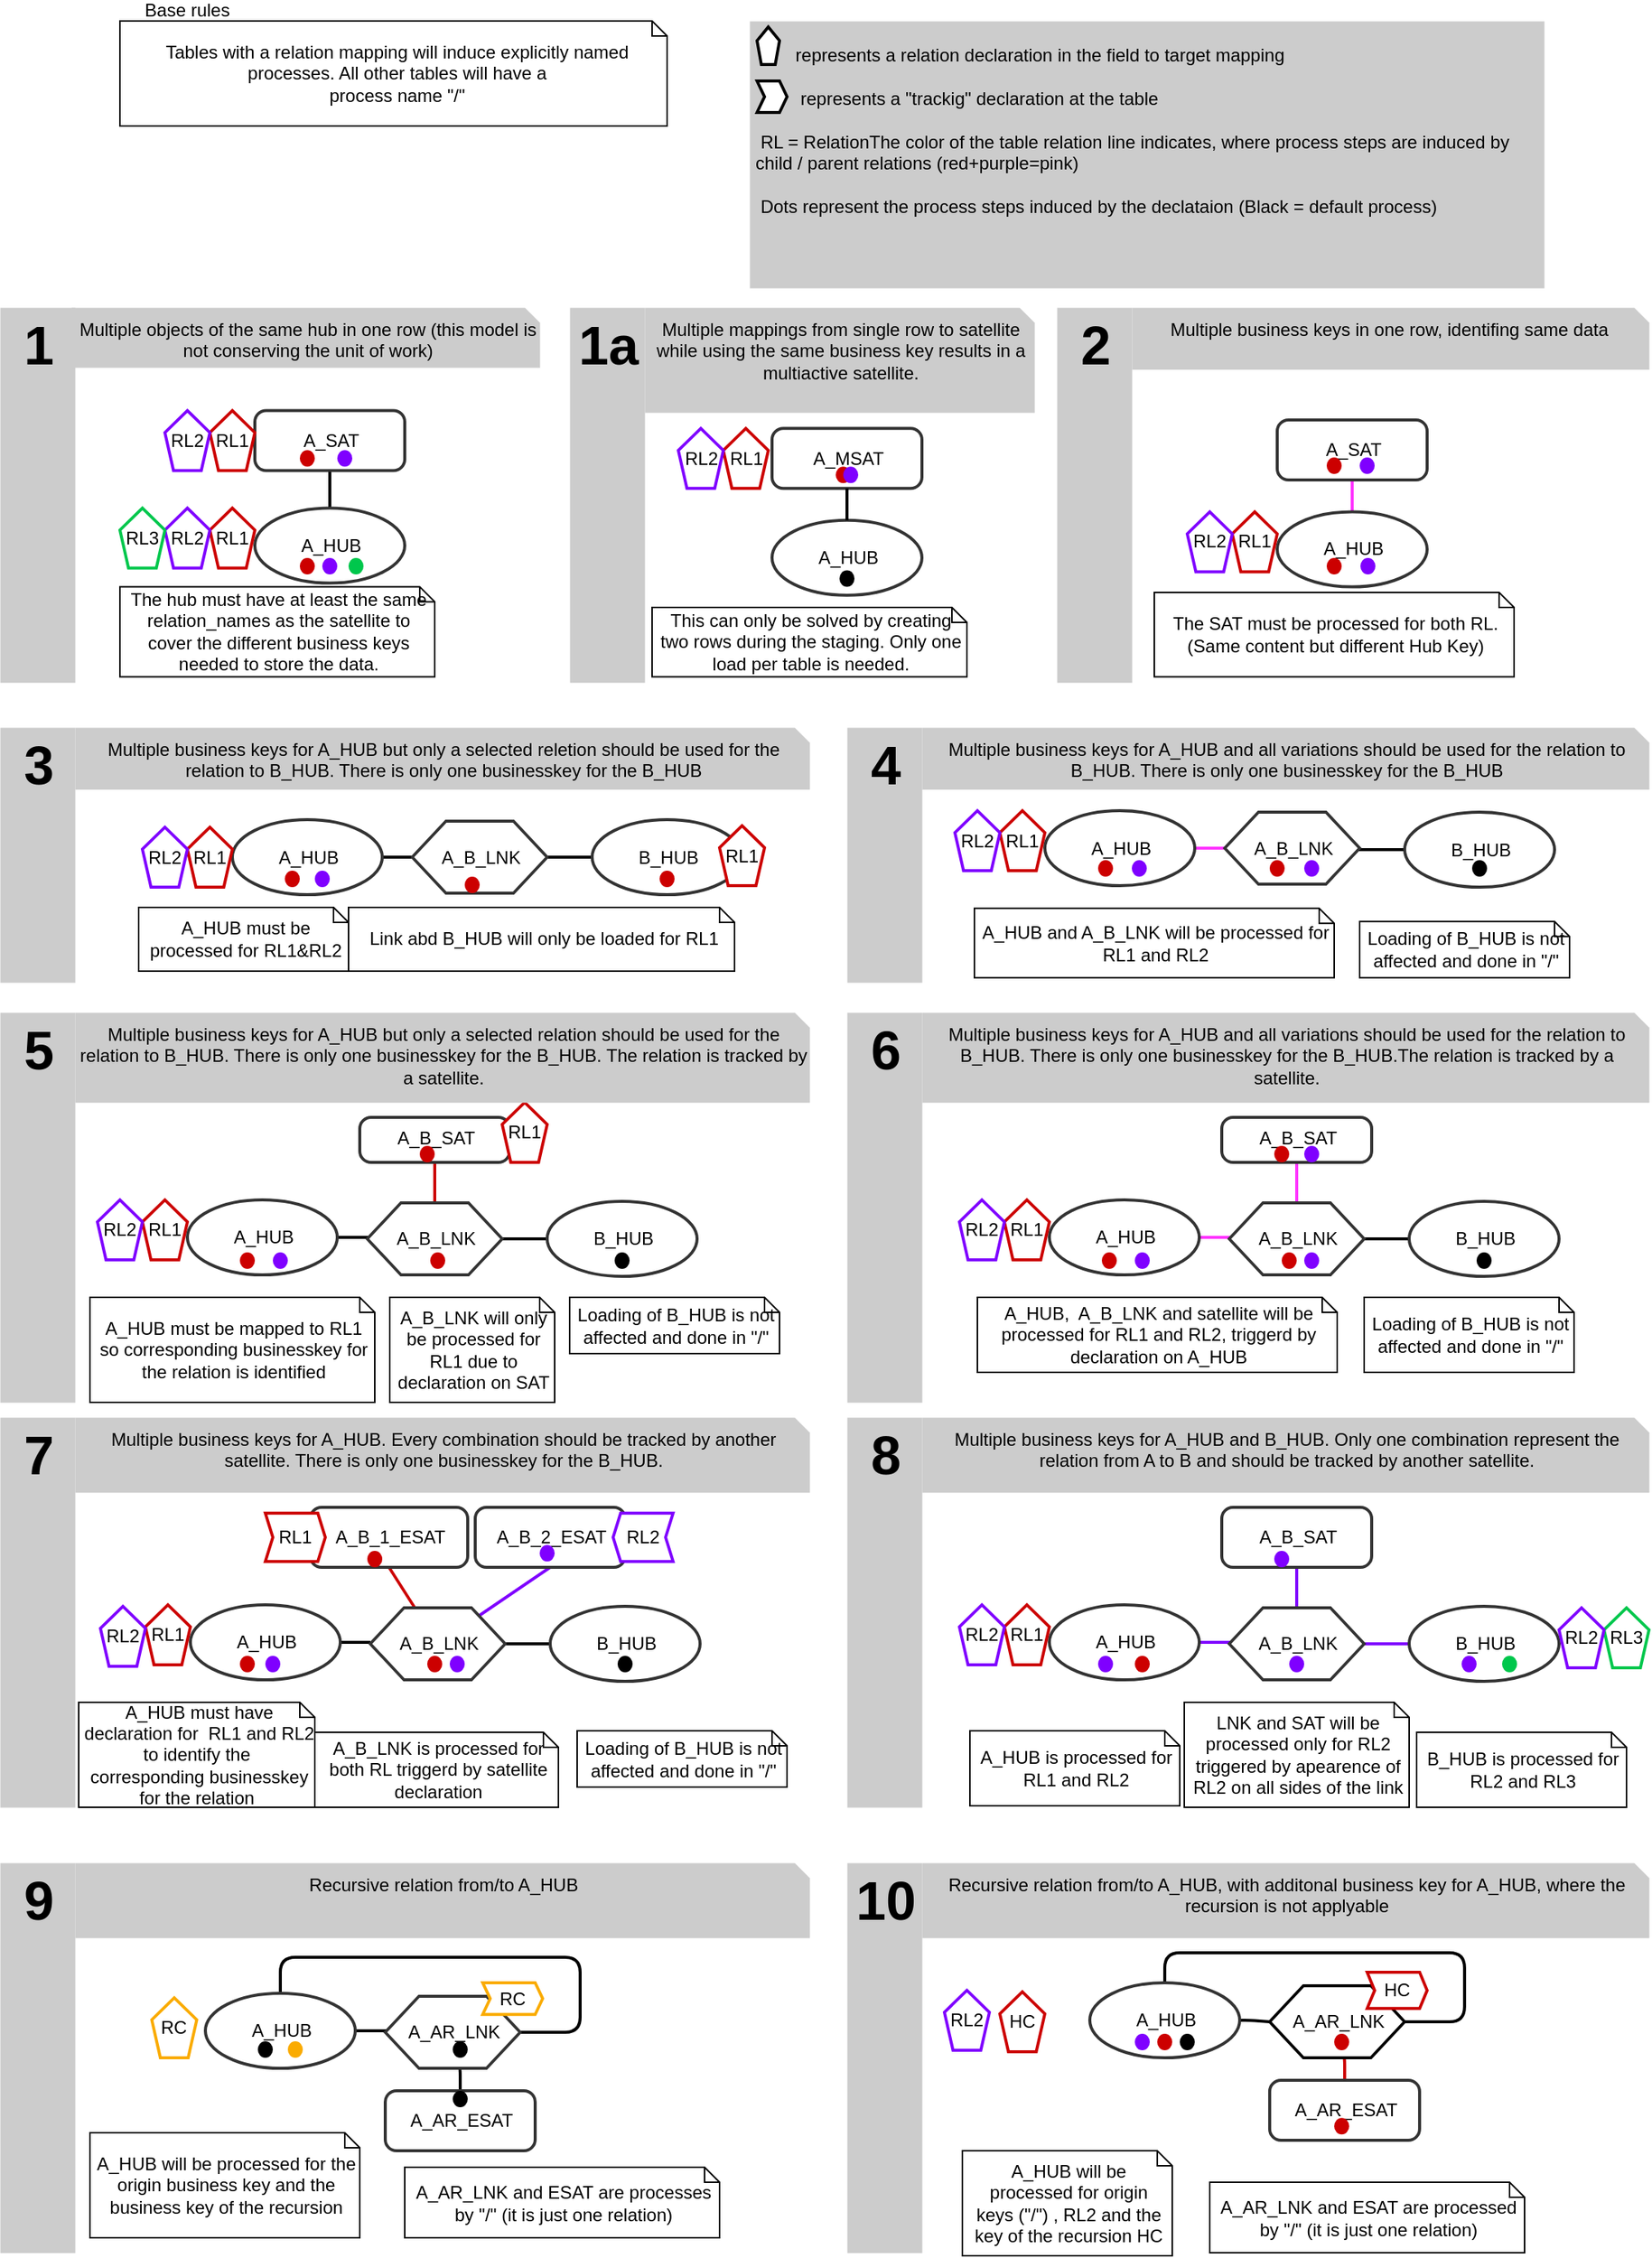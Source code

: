 <mxfile version="21.5.1" type="device">
  <diagram id="S8_EbyP6fOLFSmQk0vZv" name="Seite-1">
    <mxGraphModel dx="1098" dy="868" grid="1" gridSize="10" guides="1" tooltips="1" connect="1" arrows="1" fold="1" page="1" pageScale="1" pageWidth="827" pageHeight="1169" background="#FFFFFF" math="0" shadow="0">
      <root>
        <mxCell id="0" />
        <mxCell id="2" value="Layer 0" parent="0" />
        <mxCell id="3" style="shape=filledEdge;strokeWidth=2;strokeColor=#000000;fillColor=none;startArrow=none;startFill=0;startSize=6;endArrow=none;endFill=0;endSize=6;rounded=1;gliffyId=17;edgeStyle=orthogonalEdgeStyle;" parent="2" source="30" target="51" edge="1">
          <mxGeometry width="1" height="23" relative="1" as="geometry">
            <Array as="points">
              <mxPoint x="240" y="328.75" />
              <mxPoint x="240" y="337.083" />
              <mxPoint x="240" y="345.417" />
              <mxPoint x="240" y="353.75" />
            </Array>
          </mxGeometry>
        </mxCell>
        <mxCell id="4" style="shape=filledEdge;strokeWidth=2;strokeColor=#FF33FF;fillColor=none;startArrow=none;startFill=0;startSize=6;endArrow=none;endFill=0;endSize=6;rounded=1;gliffyId=298;edgeStyle=orthogonalEdgeStyle;" parent="2" source="43" target="52" edge="1">
          <mxGeometry width="1" height="23" relative="1" as="geometry">
            <Array as="points" />
            <mxPoint x="922" y="331.25" as="sourcePoint" />
          </mxGeometry>
        </mxCell>
        <mxCell id="5" style="shape=filledEdge;strokeWidth=2;strokeColor=#FF33FF;fillColor=none;startArrow=none;startFill=0;startSize=6;endArrow=none;endFill=0;endSize=6;rounded=1;gliffyId=55;entryX=0.5;entryY=0.5;entryPerimeter=0;edgeStyle=orthogonalEdgeStyle;" parent="2" source="44" target="98" edge="1">
          <mxGeometry width="1" height="23" relative="1" as="geometry">
            <Array as="points">
              <mxPoint x="885" y="790" />
              <mxPoint x="885" y="815.5" />
              <mxPoint x="885" y="841" />
            </Array>
          </mxGeometry>
        </mxCell>
        <mxCell id="6" style="shape=filledEdge;strokeWidth=2;strokeColor=#7F00FF;fillColor=#FFFFFF;startArrow=none;startFill=0;startSize=6;endArrow=none;endFill=0;endSize=6;rounded=1;gliffyId=330;entryX=0.5;entryY=0.5;entryPerimeter=0;edgeStyle=orthogonalEdgeStyle;fontSize=12;shadow=0;opacity=100;spacingLeft=0.6;spacingRight=0;" parent="2" source="45" target="99" edge="1">
          <mxGeometry width="1" height="23" relative="1" as="geometry">
            <Array as="points">
              <mxPoint x="885" y="1060" />
              <mxPoint x="885" y="1085.5" />
              <mxPoint x="885" y="1111" />
            </Array>
          </mxGeometry>
        </mxCell>
        <mxCell id="7" style="shape=filledEdge;strokeWidth=2;strokeColor=#cc0000;fillColor=none;startArrow=none;startFill=0;startSize=6;endArrow=none;endFill=0;endSize=6;rounded=0;gliffyId=121;exitX=0.5;exitY=1.0;exitPerimeter=0;entryX=0.5;entryY=0.5;entryPerimeter=0;" parent="2" source="46" target="100" edge="1">
          <mxGeometry width="1" height="23" relative="1" as="geometry">
            <Array as="points">
              <mxPoint x="279.5" y="1060" />
              <mxPoint x="312" y="1111" />
            </Array>
          </mxGeometry>
        </mxCell>
        <mxCell id="8" style="shape=filledEdge;strokeWidth=2;strokeColor=#7F00FF;fillColor=none;startArrow=none;startFill=0;startSize=6;endArrow=none;endFill=0;endSize=6;rounded=0;gliffyId=126;exitX=0.5;exitY=1.0;exitPerimeter=0;entryX=0.5;entryY=0.5;entryPerimeter=0;" parent="2" source="47" target="100" edge="1">
          <mxGeometry width="1" height="23" relative="1" as="geometry">
            <Array as="points">
              <mxPoint x="387" y="1060" />
              <mxPoint x="312" y="1111" />
            </Array>
          </mxGeometry>
        </mxCell>
        <mxCell id="11" style="shape=filledEdge;strokeWidth=2;strokeColor=#cc0000;fillColor=none;startArrow=none;startFill=0;startSize=6;endArrow=none;endFill=0;endSize=6;rounded=1;gliffyId=156;entryX=0.5;entryY=0.5;entryPerimeter=0;edgeStyle=orthogonalEdgeStyle;" parent="2" source="48" target="101" edge="1">
          <mxGeometry width="1" height="23" relative="1" as="geometry">
            <Array as="points">
              <mxPoint x="310" y="790" />
              <mxPoint x="310" y="815.5" />
              <mxPoint x="310" y="841" />
            </Array>
          </mxGeometry>
        </mxCell>
        <mxCell id="12" style="shape=filledEdge;strokeWidth=2;strokeColor=#000000;fillColor=none;startArrow=none;startFill=0;startSize=6;endArrow=none;endFill=0;endSize=6;rounded=1;gliffyId=182;entryX=0.5;entryY=0.5;entryPerimeter=0;edgeStyle=orthogonalEdgeStyle;" parent="2" source="49" target="102" edge="1">
          <mxGeometry width="1" height="23" relative="1" as="geometry">
            <Array as="points">
              <mxPoint x="327" y="1409" />
              <mxPoint x="327" y="1389.5" />
              <mxPoint x="322" y="1389.5" />
              <mxPoint x="322" y="1370" />
            </Array>
          </mxGeometry>
        </mxCell>
        <mxCell id="13" style="shape=filledEdge;strokeWidth=2;strokeColor=#cc0000;fillColor=none;startArrow=none;startFill=0;startSize=6;endArrow=none;endFill=0;endSize=6;rounded=1;gliffyId=253;entryX=0.5;entryY=0.5;entryPerimeter=0;edgeStyle=orthogonalEdgeStyle;" parent="2" source="50" target="103" edge="1">
          <mxGeometry width="1" height="23" relative="1" as="geometry">
            <Array as="points">
              <mxPoint x="916.97" y="1402" />
              <mxPoint x="916.97" y="1382.5" />
              <mxPoint x="911.97" y="1382.5" />
              <mxPoint x="911.97" y="1363" />
            </Array>
          </mxGeometry>
        </mxCell>
        <mxCell id="14" style="shape=filledEdge;strokeWidth=2;strokeColor=#FF33FF;fillColor=none;startArrow=none;startFill=0;startSize=6;endArrow=none;endFill=0;endSize=6;rounded=1;gliffyId=60;edgeStyle=orthogonalEdgeStyle;" parent="2" source="98" target="53" edge="1">
          <mxGeometry width="1" height="23" relative="1" as="geometry">
            <Array as="points">
              <mxPoint x="840.025" y="840" />
              <mxPoint x="833.35" y="840" />
              <mxPoint x="826.675" y="840" />
              <mxPoint x="820" y="840" />
            </Array>
          </mxGeometry>
        </mxCell>
        <mxCell id="15" style="shape=filledEdge;strokeWidth=2;strokeColor=#7F00FF;fillColor=#FFFFFF;startArrow=none;startFill=0;startSize=6;endArrow=none;endFill=0;endSize=6;rounded=1;gliffyId=329;edgeStyle=orthogonalEdgeStyle;fontSize=12;shadow=0;opacity=100;spacingLeft=0.6;spacingRight=0;" parent="2" source="99" target="54" edge="1">
          <mxGeometry width="1" height="23" relative="1" as="geometry">
            <Array as="points">
              <mxPoint x="840.025" y="1110" />
              <mxPoint x="833.35" y="1110" />
              <mxPoint x="826.675" y="1110" />
              <mxPoint x="820" y="1110" />
            </Array>
          </mxGeometry>
        </mxCell>
        <mxCell id="16" style="shape=filledEdge;strokeWidth=2;strokeColor=#000000;fillColor=none;startArrow=none;startFill=0;startSize=6;endArrow=none;endFill=0;endSize=6;rounded=1;gliffyId=110;edgeStyle=orthogonalEdgeStyle;" parent="2" target="55" edge="1">
          <mxGeometry width="1" height="23" relative="1" as="geometry">
            <mxPoint x="267" y="1110" as="sourcePoint" />
            <Array as="points">
              <mxPoint x="260.333" y="1110" />
              <mxPoint x="253.667" y="1110" />
              <mxPoint x="247" y="1110" />
            </Array>
          </mxGeometry>
        </mxCell>
        <mxCell id="17" style="shape=filledEdge;strokeWidth=2;strokeColor=#000000;fillColor=none;startArrow=none;startFill=0;startSize=6;endArrow=none;endFill=0;endSize=6;rounded=1;gliffyId=155;edgeStyle=orthogonalEdgeStyle;" parent="2" source="101" target="56" edge="1">
          <mxGeometry width="1" height="23" relative="1" as="geometry">
            <Array as="points">
              <mxPoint x="265.025" y="840" />
              <mxPoint x="258.35" y="840" />
              <mxPoint x="251.675" y="840" />
              <mxPoint x="245" y="840" />
            </Array>
          </mxGeometry>
        </mxCell>
        <mxCell id="18" style="shape=filledEdge;strokeWidth=2;strokeColor=#000000;fillColor=none;startArrow=none;startFill=0;startSize=6;endArrow=none;endFill=0;endSize=6;rounded=1;gliffyId=181;edgeStyle=orthogonalEdgeStyle;" parent="2" source="102" target="57" edge="1">
          <mxGeometry width="1" height="23" relative="1" as="geometry">
            <Array as="points">
              <mxPoint x="277.025" y="1369" />
              <mxPoint x="270.35" y="1369" />
              <mxPoint x="263.675" y="1369" />
              <mxPoint x="257" y="1369" />
            </Array>
          </mxGeometry>
        </mxCell>
        <mxCell id="19" style="shape=filledEdge;strokeWidth=2;strokeColor=#000000;fillColor=none;startArrow=none;startFill=0;startSize=6;endArrow=none;endFill=0;endSize=6;rounded=1;gliffyId=252;edgeStyle=orthogonalEdgeStyle;" parent="2" source="103" target="58" edge="1">
          <mxGeometry width="1" height="23" relative="1" as="geometry">
            <Array as="points">
              <mxPoint x="866.995" y="1362" />
              <mxPoint x="860.32" y="1362" />
              <mxPoint x="853.645" y="1362" />
              <mxPoint x="846.97" y="1362" />
            </Array>
          </mxGeometry>
        </mxCell>
        <mxCell id="20" style="shape=filledEdge;strokeWidth=2;strokeColor=#FF33FF;fillColor=none;startArrow=none;startFill=0;startSize=6;endArrow=none;endFill=0;endSize=6;rounded=1;gliffyId=208;edgeStyle=orthogonalEdgeStyle;" parent="2" source="104" target="59" edge="1">
          <mxGeometry width="1" height="23" relative="1" as="geometry">
            <mxPoint x="837.106" y="578" as="sourcePoint" />
            <Array as="points" />
          </mxGeometry>
        </mxCell>
        <mxCell id="21" style="shape=filledEdge;strokeWidth=2;strokeColor=#000000;fillColor=none;startArrow=none;startFill=0;startSize=6;endArrow=none;endFill=0;endSize=6;rounded=1;gliffyId=228;edgeStyle=orthogonalEdgeStyle;" parent="2" source="105" target="60" edge="1">
          <mxGeometry width="1" height="23" relative="1" as="geometry">
            <Array as="points" />
          </mxGeometry>
        </mxCell>
        <mxCell id="22" style="shape=filledEdge;strokeWidth=2;strokeColor=#000000;fillColor=none;startArrow=none;startFill=0;startSize=6;endArrow=none;endFill=0;endSize=6;rounded=1;gliffyId=63;edgeStyle=orthogonalEdgeStyle;" parent="2" source="61" target="98" edge="1">
          <mxGeometry width="1" height="23" relative="1" as="geometry">
            <Array as="points">
              <mxPoint x="960" y="841" />
              <mxPoint x="950" y="841" />
              <mxPoint x="940" y="841" />
              <mxPoint x="930" y="841" />
            </Array>
          </mxGeometry>
        </mxCell>
        <mxCell id="23" style="shape=filledEdge;strokeWidth=2;strokeColor=#7F00FF;fillColor=#FFFFFF;startArrow=none;startFill=0;startSize=6;endArrow=none;endFill=0;endSize=6;rounded=1;gliffyId=328;edgeStyle=orthogonalEdgeStyle;fontSize=12;shadow=0;opacity=100;spacingLeft=0.6;spacingRight=0;" parent="2" source="62" target="99" edge="1">
          <mxGeometry width="1" height="23" relative="1" as="geometry">
            <Array as="points">
              <mxPoint x="960" y="1111" />
              <mxPoint x="950" y="1111" />
              <mxPoint x="940" y="1111" />
              <mxPoint x="930" y="1111" />
            </Array>
          </mxGeometry>
        </mxCell>
        <mxCell id="24" style="shape=filledEdge;strokeWidth=2;strokeColor=#000000;fillColor=none;startArrow=none;startFill=0;startSize=6;endArrow=none;endFill=0;endSize=6;rounded=1;gliffyId=109;edgeStyle=orthogonalEdgeStyle;" parent="2" source="63" target="100" edge="1">
          <mxGeometry width="1" height="23" relative="1" as="geometry">
            <Array as="points">
              <mxPoint x="387" y="1111" />
              <mxPoint x="377" y="1111" />
              <mxPoint x="367" y="1111" />
              <mxPoint x="357" y="1111" />
            </Array>
          </mxGeometry>
        </mxCell>
        <mxCell id="25" style="shape=filledEdge;strokeWidth=2;strokeColor=#000000;fillColor=none;startArrow=none;startFill=0;startSize=6;endArrow=none;endFill=0;endSize=6;rounded=1;gliffyId=154;edgeStyle=orthogonalEdgeStyle;" parent="2" source="64" target="101" edge="1">
          <mxGeometry width="1" height="23" relative="1" as="geometry">
            <Array as="points">
              <mxPoint x="385" y="841" />
              <mxPoint x="375" y="841" />
              <mxPoint x="365" y="841" />
              <mxPoint x="355" y="841" />
            </Array>
          </mxGeometry>
        </mxCell>
        <mxCell id="26" style="shape=filledEdge;strokeWidth=2;strokeColor=#000000;fillColor=#FFFFFF;startArrow=none;startFill=0;startSize=6;endArrow=none;endFill=0;endSize=6;rounded=1;gliffyId=180;edgeStyle=orthogonalEdgeStyle;fontSize=12;shadow=0;opacity=100;spacingLeft=0.6;spacingRight=0;" parent="2" source="57" target="102" edge="1">
          <mxGeometry width="1" height="23" relative="1" as="geometry">
            <Array as="points">
              <mxPoint x="207" y="1320" />
              <mxPoint x="407" y="1320" />
              <mxPoint x="407" y="1370" />
            </Array>
          </mxGeometry>
        </mxCell>
        <mxCell id="27" style="shape=filledEdge;strokeWidth=2;strokeColor=#000000;fillColor=#FFFFFF;startArrow=none;startFill=0;startSize=6;endArrow=none;endFill=0;endSize=6;rounded=1;gliffyId=251;edgeStyle=orthogonalEdgeStyle;fontSize=12;shadow=0;opacity=100;spacingLeft=0.6;spacingRight=0;" parent="2" source="58" target="103" edge="1">
          <mxGeometry width="1" height="23" relative="1" as="geometry">
            <Array as="points">
              <mxPoint x="796.97" y="1316.97" />
              <mxPoint x="996.97" y="1316.97" />
              <mxPoint x="996.97" y="1362.97" />
            </Array>
          </mxGeometry>
        </mxCell>
        <mxCell id="28" style="shape=filledEdge;strokeWidth=2;strokeColor=#000000;fillColor=none;startArrow=none;startFill=0;startSize=6;endArrow=none;endFill=0;endSize=6;rounded=1;gliffyId=207;edgeStyle=orthogonalEdgeStyle;" parent="2" source="65" target="104" edge="1">
          <mxGeometry width="1" height="23" relative="1" as="geometry">
            <Array as="points">
              <mxPoint x="957" y="581.5" />
              <mxPoint x="947" y="581.5" />
              <mxPoint x="937" y="581.5" />
              <mxPoint x="927" y="581.5" />
            </Array>
          </mxGeometry>
        </mxCell>
        <mxCell id="29" style="shape=filledEdge;strokeWidth=2;strokeColor=#000000;fillColor=none;startArrow=none;startFill=0;startSize=6;endArrow=none;endFill=0;endSize=6;rounded=1;gliffyId=227;edgeStyle=orthogonalEdgeStyle;" parent="2" source="66" target="105" edge="1">
          <mxGeometry width="1" height="23" relative="1" as="geometry">
            <Array as="points" />
          </mxGeometry>
        </mxCell>
        <mxCell id="30" value="&lt;div style=&#39;width: 93.0px;height:auto;word-break: break-word;&#39;&gt;&lt;div align=&quot;center&quot;&gt;&lt;span style=&quot;font-family: Arial; font-size: 12px; text-decoration: none; line-height: 0;&quot;&gt;&lt;span style=&quot;text-decoration: none; line-height: 14px;&quot; class=&quot;&quot;&gt;A_SAT&lt;/span&gt;&lt;/span&gt;&lt;/div&gt;&lt;/div&gt;" style="shape=rect;rounded=1;arcSize=15;absoluteArcSize=1;shadow=0;strokeWidth=2;fillColor=#FFFFFF;strokeColor=#333333;opacity=100.0;html=1;nl2Br=0;verticalAlign=middle;align=center;spacingLeft=2.0;spacingRight=0;whiteSpace=wrap;gliffyId=15;" parent="2" vertex="1">
          <mxGeometry x="190" y="288.75" width="100" height="40" as="geometry" />
        </mxCell>
        <mxCell id="31" value="&lt;div style=&#39;width: 43.0px;height:auto;word-break: break-word;&#39;&gt;&lt;div align=&quot;center&quot;&gt;&lt;span style=&quot;font-family: Helvetica; font-size: 36px; text-decoration: none; line-height: 36px; font-weight: bold;&quot;&gt;1&lt;/span&gt;&lt;/div&gt;&lt;/div&gt;" style="shape=rect;shadow=0;strokeWidth=0;strokeColor=none;fillColor=#cccccc;opacity=100.0;html=1;nl2Br=0;verticalAlign=top;align=center;spacingLeft=2.0;spacingRight=0;spacingTop=1.0;spacingBottom=8;whiteSpace=wrap;gliffyId=345;" parent="2" vertex="1">
          <mxGeometry x="20" y="220" width="50" height="250" as="geometry" />
        </mxCell>
        <mxCell id="32" value="&lt;div style=&#39;width: 43.0px;height:auto;word-break: break-word;&#39;&gt;&lt;div align=&quot;center&quot;&gt;&lt;span style=&quot;font-family: Helvetica; font-size: 36px; text-decoration: none; font-weight: bold; line-height: 36px;&quot;&gt;2&lt;/span&gt;&lt;/div&gt;&lt;/div&gt;" style="shape=rect;shadow=0;strokeWidth=0;strokeColor=none;fillColor=#cccccc;opacity=100.0;html=1;nl2Br=0;verticalAlign=top;align=center;spacingLeft=2.0;spacingRight=0;spacingTop=1.0;spacingBottom=8;whiteSpace=wrap;gliffyId=348;" parent="2" vertex="1">
          <mxGeometry x="725" y="220" width="50" height="250" as="geometry" />
        </mxCell>
        <mxCell id="33" value="&lt;div style=&#39;width: 43.0px;height:auto;word-break: break-word;&#39;&gt;&lt;div align=&quot;center&quot;&gt;&lt;span style=&quot;font-family: Helvetica; font-size: 36px; text-decoration: none; font-weight: bold; line-height: 36px;&quot;&gt;4&lt;/span&gt;&lt;/div&gt;&lt;/div&gt;" style="shape=rect;shadow=0;strokeWidth=0;strokeColor=none;fillColor=#cccccc;opacity=100.0;html=1;nl2Br=0;verticalAlign=top;align=center;spacingLeft=2.0;spacingRight=0;spacingTop=1.0;spacingBottom=8;whiteSpace=wrap;gliffyId=355;" parent="2" vertex="1">
          <mxGeometry x="585" y="500" width="50" height="170" as="geometry" />
        </mxCell>
        <mxCell id="34" value="&lt;div style=&#39;width: 43.0px;height:auto;word-break: break-word;&#39;&gt;&lt;div align=&quot;center&quot;&gt;&lt;span style=&quot;font-family: Helvetica; font-size: 36px; text-decoration: none; font-weight: bold; line-height: 36px;&quot;&gt;3&lt;/span&gt;&lt;/div&gt;&lt;/div&gt;" style="shape=rect;shadow=0;strokeWidth=0;strokeColor=none;fillColor=#cccccc;opacity=100.0;html=1;nl2Br=0;verticalAlign=top;align=center;spacingLeft=2.0;spacingRight=0;spacingTop=1.0;spacingBottom=8;whiteSpace=wrap;gliffyId=357;" parent="2" vertex="1">
          <mxGeometry x="20" y="500" width="50" height="170" as="geometry" />
        </mxCell>
        <mxCell id="35" value="&lt;div style=&#39;width: 43.0px;height:auto;word-break: break-word;&#39;&gt;&lt;div align=&quot;center&quot;&gt;&lt;span style=&quot;font-family: Helvetica; font-size: 36px; text-decoration: none; font-weight: bold; line-height: 36px;&quot;&gt;5&lt;/span&gt;&lt;/div&gt;&lt;/div&gt;" style="shape=rect;shadow=0;strokeWidth=0;strokeColor=none;fillColor=#cccccc;opacity=100.0;html=1;nl2Br=0;verticalAlign=top;align=center;spacingLeft=2.0;spacingRight=0;spacingTop=1.0;spacingBottom=8;whiteSpace=wrap;gliffyId=362;" parent="2" vertex="1">
          <mxGeometry x="20" y="690" width="50" height="260" as="geometry" />
        </mxCell>
        <mxCell id="36" value="&lt;div style=&quot;width: 147.0px;height:auto;word-break: break-word;&quot;&gt;&lt;div align=&quot;center&quot;&gt;&lt;span style=&quot;font-family: Arial; font-size: 12px; line-height: 0;&quot;&gt;&lt;span style=&quot;line-height: 14px;&quot; class=&quot;&quot;&gt;Base rules&lt;/span&gt;&lt;/span&gt;&lt;/div&gt;&lt;/div&gt;" style="text;html=1;nl2Br=0;html=1;nl2Br=0;verticalAlign=middle;align=center;spacingLeft=0.0;spacingRight=0;whiteSpace=wrap;gliffyId=397;" parent="2" vertex="1">
          <mxGeometry x="70" y="15" width="150" height="14" as="geometry" />
        </mxCell>
        <mxCell id="37" value="&lt;div style=&#39;width: 43.0px;height:auto;word-break: break-word;&#39;&gt;&lt;div align=&quot;center&quot;&gt;&lt;span style=&quot;font-family: Helvetica; font-size: 36px; text-decoration: none; font-weight: bold; line-height: 36px;&quot;&gt;6&lt;/span&gt;&lt;/div&gt;&lt;/div&gt;" style="shape=rect;shadow=0;strokeWidth=0;strokeColor=none;fillColor=#cccccc;opacity=100.0;html=1;nl2Br=0;verticalAlign=top;align=center;spacingLeft=2.0;spacingRight=0;spacingTop=1.0;spacingBottom=8;whiteSpace=wrap;gliffyId=364;" parent="2" vertex="1">
          <mxGeometry x="585" y="690" width="50" height="260" as="geometry" />
        </mxCell>
        <mxCell id="38" value="&lt;div style=&#39;width: 43.0px;height:auto;word-break: break-word;&#39;&gt;&lt;div align=&quot;center&quot;&gt;&lt;span style=&quot;font-family: Helvetica; font-size: 36px; text-decoration: none; font-weight: bold; line-height: 36px;&quot;&gt;8&lt;/span&gt;&lt;/div&gt;&lt;/div&gt;" style="shape=rect;shadow=0;strokeWidth=0;strokeColor=none;fillColor=#cccccc;opacity=100.0;html=1;nl2Br=0;verticalAlign=top;align=center;spacingLeft=2.0;spacingRight=0;spacingTop=1.0;spacingBottom=8;whiteSpace=wrap;gliffyId=371;" parent="2" vertex="1">
          <mxGeometry x="585" y="960" width="50" height="260" as="geometry" />
        </mxCell>
        <mxCell id="39" value="&amp;nbsp; &amp;nbsp; &amp;nbsp; &amp;nbsp; &lt;br&gt;&lt;span style=&quot;white-space: pre;&quot;&gt;&#x9;&lt;/span&gt;represents a relation declaration in the field to target mapping&lt;br&gt;&lt;br&gt;&amp;nbsp; &amp;nbsp; &amp;nbsp; &amp;nbsp; &amp;nbsp;represents a &quot;trackig&quot; declaration at the table&lt;br&gt;&lt;br&gt;&amp;nbsp;RL = RelationThe color of the table relation line indicates, where process steps are induced by child / parent relations (red+purple=pink) &amp;nbsp;&lt;br&gt;&lt;br&gt;&amp;nbsp;Dots represent the process steps induced by the declataion (Black = default process)" style="shape=rect;shadow=0;strokeWidth=0;strokeColor=none;fillColor=#cccccc;opacity=100.0;nl2Br=0;verticalAlign=top;align=left;spacingLeft=2.0;spacingRight=0;spacingTop=-5.6;spacingBottom=8;gliffyId=392;html=1;whiteSpace=wrap;" parent="2" vertex="1">
          <mxGeometry x="520" y="29" width="530" height="178" as="geometry" />
        </mxCell>
        <mxCell id="40" value="&lt;div style=&#39;width: 43.0px;height:auto;word-break: break-word;&#39;&gt;&lt;div align=&quot;center&quot;&gt;&lt;span style=&quot;font-family: Helvetica; font-size: 36px; text-decoration: none; font-weight: bold; line-height: 36px;&quot;&gt;7&lt;/span&gt;&lt;/div&gt;&lt;/div&gt;" style="shape=rect;shadow=0;strokeWidth=0;strokeColor=none;fillColor=#cccccc;opacity=100.0;html=1;nl2Br=0;verticalAlign=top;align=center;spacingLeft=2.0;spacingRight=0;spacingTop=1.0;spacingBottom=8;whiteSpace=wrap;gliffyId=373;" parent="2" vertex="1">
          <mxGeometry x="20" y="960" width="50" height="260" as="geometry" />
        </mxCell>
        <mxCell id="41" value="&lt;div style=&#39;width: 43.0px;height:auto;word-break: break-word;&#39;&gt;&lt;div align=&quot;center&quot;&gt;&lt;span style=&quot;font-family: Helvetica; font-size: 36px; text-decoration: none; font-weight: bold; line-height: 36px;&quot;&gt;10&lt;/span&gt;&lt;/div&gt;&lt;/div&gt;" style="shape=rect;shadow=0;strokeWidth=0;strokeColor=none;fillColor=#cccccc;opacity=100.0;html=1;nl2Br=0;verticalAlign=top;align=center;spacingLeft=2.0;spacingRight=0;spacingTop=1.0;spacingBottom=8;whiteSpace=wrap;gliffyId=378;" parent="2" vertex="1">
          <mxGeometry x="585" y="1257" width="50" height="260" as="geometry" />
        </mxCell>
        <mxCell id="42" value="&lt;div style=&#39;width: 43.0px;height:auto;word-break: break-word;&#39;&gt;&lt;div align=&quot;center&quot;&gt;&lt;span style=&quot;font-family: Helvetica; font-size: 36px; text-decoration: none; font-weight: bold; line-height: 36px;&quot;&gt;9&lt;/span&gt;&lt;/div&gt;&lt;/div&gt;" style="shape=rect;shadow=0;strokeWidth=0;strokeColor=none;fillColor=#cccccc;opacity=100.0;html=1;nl2Br=0;verticalAlign=top;align=center;spacingLeft=2.0;spacingRight=0;spacingTop=1.0;spacingBottom=8;whiteSpace=wrap;gliffyId=380;" parent="2" vertex="1">
          <mxGeometry x="20" y="1257" width="50" height="260" as="geometry" />
        </mxCell>
        <mxCell id="43" value="&lt;div style=&#39;width: 93.0px;height:auto;word-break: break-word;&#39;&gt;&lt;div align=&quot;center&quot;&gt;&lt;span style=&quot;font-family: Arial; font-size: 12px; text-decoration: none; line-height: 0;&quot;&gt;&lt;span style=&quot;text-decoration: none; line-height: 14px;&quot; class=&quot;&quot;&gt;A_SAT&lt;/span&gt;&lt;/span&gt;&lt;/div&gt;&lt;/div&gt;" style="shape=rect;rounded=1;arcSize=15;absoluteArcSize=1;shadow=0;strokeWidth=2;fillColor=#FFFFFF;strokeColor=#333333;opacity=100.0;html=1;nl2Br=0;verticalAlign=middle;align=center;spacingLeft=2.0;spacingRight=0;whiteSpace=wrap;gliffyId=296;" parent="2" vertex="1">
          <mxGeometry x="872" y="295" width="100" height="40" as="geometry" />
        </mxCell>
        <mxCell id="44" value="&lt;div style=&#39;width: 93.0px;height:auto;word-break: break-word;&#39;&gt;&lt;div align=&quot;center&quot;&gt;&lt;span style=&quot;font-family: Arial; font-size: 12px; text-decoration: none; line-height: 0;&quot;&gt;&lt;span style=&quot;text-decoration: none; line-height: 14px;&quot;&gt;A_B_SAT&lt;/span&gt;&lt;/span&gt;&lt;/div&gt;&lt;/div&gt;" style="shape=rect;rounded=1;arcSize=15;absoluteArcSize=1;shadow=0;strokeWidth=2;fillColor=#FFFFFF;strokeColor=#333333;opacity=100.0;html=1;nl2Br=0;verticalAlign=top;align=center;spacingLeft=8.0;spacingRight=6;whiteSpace=wrap;gliffyId=54;" parent="2" vertex="1">
          <mxGeometry x="835" y="760" width="100" height="30" as="geometry" />
        </mxCell>
        <mxCell id="45" value="&lt;div style=&#39;width: 93.0px;height:auto;word-break: break-word;&#39;&gt;&lt;div align=&quot;center&quot;&gt;&lt;span style=&quot;font-family: Arial; font-size: 12px; text-decoration: none; line-height: 0;&quot;&gt;&lt;span style=&quot;text-decoration: none; line-height: 14px;&quot;&gt;A_B_SAT&lt;/span&gt;&lt;/span&gt;&lt;/div&gt;&lt;/div&gt;" style="shape=rect;rounded=1;arcSize=15;absoluteArcSize=1;shadow=0;strokeWidth=2;fillColor=#FFFFFF;strokeColor=#333333;opacity=100.0;html=1;nl2Br=0;verticalAlign=middle;align=center;spacingLeft=8.0;spacingRight=6;whiteSpace=wrap;gliffyId=326;" parent="2" vertex="1">
          <mxGeometry x="835" y="1020" width="100" height="40" as="geometry" />
        </mxCell>
        <mxCell id="46" value="&lt;div style=&#39;width: 97.8px;height:auto;word-break: break-word;&#39;&gt;&lt;div align=&quot;center&quot;&gt;&lt;span style=&quot;font-family: Arial; font-size: 12px; text-decoration: none; line-height: 0;&quot;&gt;&lt;span style=&quot;text-decoration: none; line-height: 14px;&quot;&gt;A_B_1_ESAT&lt;/span&gt;&lt;/span&gt;&lt;/div&gt;&lt;/div&gt;" style="shape=rect;rounded=1;arcSize=15;absoluteArcSize=1;shadow=0;strokeWidth=2;fillColor=#FFFFFF;strokeColor=#333333;opacity=100.0;html=1;nl2Br=0;verticalAlign=middle;align=center;spacingLeft=8.1;spacingRight=6;whiteSpace=wrap;gliffyId=107;" parent="2" vertex="1">
          <mxGeometry x="227" y="1020" width="105" height="40" as="geometry" />
        </mxCell>
        <mxCell id="47" value="&lt;div style=&#39;width: 93.0px;height:auto;word-break: break-word;&#39;&gt;&lt;div align=&quot;center&quot;&gt;&lt;span style=&quot;font-family: Arial; font-size: 12px; text-decoration: none; line-height: 0;&quot;&gt;&lt;span style=&quot;text-decoration: none; line-height: 14px;&quot;&gt;A_B_2_ESAT&lt;/span&gt;&lt;/span&gt;&lt;/div&gt;&lt;/div&gt;" style="shape=rect;rounded=1;arcSize=15;absoluteArcSize=1;shadow=0;strokeWidth=2;fillColor=#FFFFFF;strokeColor=#333333;opacity=100.0;html=1;nl2Br=0;verticalAlign=middle;align=center;spacingLeft=8.0;spacingRight=6;whiteSpace=wrap;gliffyId=124;" parent="2" vertex="1">
          <mxGeometry x="337" y="1020" width="100" height="40" as="geometry" />
        </mxCell>
        <mxCell id="48" value="&lt;div style=&#39;width: 93.0px;height:auto;word-break: break-word;&#39;&gt;&lt;div align=&quot;center&quot;&gt;&lt;span style=&quot;font-family: Arial; font-size: 12px; text-decoration: none; line-height: 0;&quot;&gt;&lt;span style=&quot;text-decoration: none; line-height: 14px;&quot;&gt;A_B_SAT&lt;/span&gt;&lt;/span&gt;&lt;/div&gt;&lt;/div&gt;" style="shape=rect;rounded=1;arcSize=15;absoluteArcSize=1;shadow=0;strokeWidth=2;fillColor=#FFFFFF;strokeColor=#333333;opacity=100.0;html=1;nl2Br=0;verticalAlign=top;align=center;spacingLeft=8.0;spacingRight=6;whiteSpace=wrap;gliffyId=152;" parent="2" vertex="1">
          <mxGeometry x="260" y="760" width="100" height="30" as="geometry" />
        </mxCell>
        <mxCell id="49" value="&lt;div style=&quot;width: 93.0px;height:auto;word-break: break-word;&quot;&gt;&lt;div align=&quot;center&quot;&gt;&lt;span style=&quot;font-family: Arial; font-size: 12px; text-decoration: none; line-height: 0;&quot;&gt;&lt;span style=&quot;text-decoration: none; line-height: 14px;&quot;&gt;A_AR_ESAT&lt;/span&gt;&lt;/span&gt;&lt;/div&gt;&lt;/div&gt;" style="shape=rect;rounded=1;arcSize=15;absoluteArcSize=1;shadow=0;strokeWidth=2;fillColor=#FFFFFF;strokeColor=#333333;opacity=100.0;html=1;nl2Br=0;verticalAlign=middle;align=center;spacingLeft=8.0;spacingRight=6;whiteSpace=wrap;gliffyId=178;" parent="2" vertex="1">
          <mxGeometry x="277" y="1409" width="100" height="40" as="geometry" />
        </mxCell>
        <mxCell id="50" value="&lt;div style=&quot;width: 93.0px;height:auto;word-break: break-word;&quot;&gt;&lt;div align=&quot;center&quot;&gt;&lt;span style=&quot;font-family: Arial; font-size: 12px; text-decoration: none; line-height: 0;&quot;&gt;&lt;span style=&quot;text-decoration: none; line-height: 14px;&quot;&gt;A_AR_ESAT&lt;/span&gt;&lt;/span&gt;&lt;/div&gt;&lt;/div&gt;" style="shape=rect;rounded=1;arcSize=15;absoluteArcSize=1;shadow=0;strokeWidth=2;fillColor=#FFFFFF;strokeColor=#333333;opacity=100.0;html=1;nl2Br=0;verticalAlign=middle;align=center;spacingLeft=8.0;spacingRight=6;whiteSpace=wrap;gliffyId=249;" parent="2" vertex="1">
          <mxGeometry x="866.97" y="1402" width="100" height="40" as="geometry" />
        </mxCell>
        <mxCell id="51" value="&lt;div style=&#39;width: 93.0px;height:auto;word-break: break-word;&#39;&gt;&lt;div align=&quot;center&quot;&gt;&lt;span style=&quot;font-family: Arial; font-size: 12px; text-decoration: none; line-height: 0;&quot;&gt;&lt;span style=&quot;text-decoration: none; line-height: 14px;&quot;&gt;A_HUB&lt;/span&gt;&lt;/span&gt;&lt;/div&gt;&lt;/div&gt;" style="shape=ellipse;perimeter=ellipsePerimeter;shadow=0;strokeWidth=2;fillColor=#FFFFFF;strokeColor=#333333;opacity=100.0;html=1;nl2Br=0;verticalAlign=middle;align=center;spacingLeft=2.0;spacingRight=0;whiteSpace=wrap;gliffyId=12;" parent="2" vertex="1">
          <mxGeometry x="190" y="353.75" width="100" height="50" as="geometry" />
        </mxCell>
        <mxCell id="52" value="&lt;div style=&#39;width: 93.0px;height:auto;word-break: break-word;&#39;&gt;&lt;div align=&quot;center&quot;&gt;&lt;span style=&quot;font-family: Arial; font-size: 12px; text-decoration: none; line-height: 0;&quot;&gt;&lt;span style=&quot;text-decoration: none; line-height: 14px;&quot;&gt;A_HUB&lt;/span&gt;&lt;/span&gt;&lt;/div&gt;&lt;/div&gt;" style="shape=ellipse;perimeter=ellipsePerimeter;shadow=0;strokeWidth=2;fillColor=#FFFFFF;strokeColor=#333333;opacity=100.0;html=1;nl2Br=0;verticalAlign=middle;align=center;spacingLeft=2.0;spacingRight=0;whiteSpace=wrap;gliffyId=294;" parent="2" vertex="1">
          <mxGeometry x="872" y="356.25" width="100" height="50" as="geometry" />
        </mxCell>
        <mxCell id="53" value="&lt;div style=&#39;width: 93.0px;height:auto;word-break: break-word;&#39;&gt;&lt;div align=&quot;center&quot;&gt;&lt;span style=&quot;font-family: Arial; font-size: 12px; text-decoration: none; line-height: 0;&quot;&gt;&lt;span style=&quot;text-decoration: none; line-height: 14px;&quot; class=&quot;&quot;&gt;A_HUB&lt;/span&gt;&lt;/span&gt;&lt;/div&gt;&lt;/div&gt;" style="shape=ellipse;perimeter=ellipsePerimeter;shadow=0;strokeWidth=2;fillColor=#FFFFFF;strokeColor=#333333;opacity=100.0;html=1;nl2Br=0;verticalAlign=middle;align=center;spacingLeft=8.0;spacingRight=6;whiteSpace=wrap;gliffyId=53;" parent="2" vertex="1">
          <mxGeometry x="720" y="815" width="100" height="50" as="geometry" />
        </mxCell>
        <mxCell id="54" value="&lt;div style=&#39;width: 93.0px;height:auto;word-break: break-word;&#39;&gt;&lt;div align=&quot;center&quot;&gt;&lt;span style=&quot;font-family: Arial; font-size: 12px; text-decoration: none; line-height: 0;&quot;&gt;&lt;span style=&quot;text-decoration: none; line-height: 14px;&quot; class=&quot;&quot;&gt;A_HUB&lt;/span&gt;&lt;/span&gt;&lt;/div&gt;&lt;/div&gt;" style="shape=ellipse;perimeter=ellipsePerimeter;shadow=0;strokeWidth=2;fillColor=#FFFFFF;strokeColor=#333333;opacity=100.0;html=1;nl2Br=0;verticalAlign=middle;align=center;spacingLeft=8.0;spacingRight=6;whiteSpace=wrap;gliffyId=324;" parent="2" vertex="1">
          <mxGeometry x="720" y="1085" width="100" height="50" as="geometry" />
        </mxCell>
        <mxCell id="55" value="&lt;div style=&#39;width: 93.0px;height:auto;word-break: break-word;&#39;&gt;&lt;div align=&quot;center&quot;&gt;&lt;span style=&quot;font-family: Arial; font-size: 12px; text-decoration: none; line-height: 0;&quot;&gt;&lt;span style=&quot;text-decoration: none; line-height: 14px;&quot; class=&quot;&quot;&gt;A_HUB&lt;/span&gt;&lt;/span&gt;&lt;/div&gt;&lt;/div&gt;" style="shape=ellipse;perimeter=ellipsePerimeter;shadow=0;strokeWidth=2;fillColor=#FFFFFF;strokeColor=#333333;opacity=100.0;html=1;nl2Br=0;verticalAlign=middle;align=center;spacingLeft=8.0;spacingRight=6;whiteSpace=wrap;gliffyId=105;" parent="2" vertex="1">
          <mxGeometry x="147" y="1085" width="100" height="50" as="geometry" />
        </mxCell>
        <mxCell id="56" value="&lt;div style=&#39;width: 93.0px;height:auto;word-break: break-word;&#39;&gt;&lt;div align=&quot;center&quot;&gt;&lt;span style=&quot;font-family: Arial; font-size: 12px; text-decoration: none; line-height: 0;&quot;&gt;&lt;span style=&quot;text-decoration: none; line-height: 14px;&quot; class=&quot;&quot;&gt;A_HUB&lt;/span&gt;&lt;/span&gt;&lt;/div&gt;&lt;/div&gt;" style="shape=ellipse;perimeter=ellipsePerimeter;shadow=0;strokeWidth=2;fillColor=#FFFFFF;strokeColor=#333333;opacity=100.0;html=1;nl2Br=0;verticalAlign=middle;align=center;spacingLeft=8.0;spacingRight=6;whiteSpace=wrap;gliffyId=150;" parent="2" vertex="1">
          <mxGeometry x="145" y="815" width="100" height="50" as="geometry" />
        </mxCell>
        <mxCell id="57" value="&lt;div style=&#39;width: 93.0px;height:auto;word-break: break-word;&#39;&gt;&lt;div align=&quot;center&quot;&gt;&lt;span style=&quot;font-family: Arial; font-size: 12px; text-decoration: none; line-height: 0;&quot;&gt;&lt;span style=&quot;text-decoration: none; line-height: 14px;&quot; class=&quot;&quot;&gt;A_HUB&lt;/span&gt;&lt;/span&gt;&lt;/div&gt;&lt;/div&gt;" style="shape=ellipse;perimeter=ellipsePerimeter;shadow=0;strokeWidth=2;fillColor=#FFFFFF;strokeColor=#333333;opacity=100.0;html=1;nl2Br=0;verticalAlign=middle;align=center;spacingLeft=8.0;spacingRight=6;whiteSpace=wrap;gliffyId=176;" parent="2" vertex="1">
          <mxGeometry x="157" y="1344" width="100" height="50" as="geometry" />
        </mxCell>
        <mxCell id="58" value="&lt;div style=&#39;width: 93.0px;height:auto;word-break: break-word;&#39;&gt;&lt;div align=&quot;center&quot;&gt;&lt;span style=&quot;font-family: Arial; font-size: 12px; text-decoration: none; line-height: 0;&quot;&gt;&lt;span style=&quot;text-decoration: none; line-height: 14px;&quot; class=&quot;&quot;&gt;A_HUB&lt;/span&gt;&lt;/span&gt;&lt;/div&gt;&lt;/div&gt;" style="shape=ellipse;perimeter=ellipsePerimeter;shadow=0;strokeWidth=2;fillColor=#FFFFFF;strokeColor=#333333;opacity=100.0;html=1;nl2Br=0;verticalAlign=middle;align=center;spacingLeft=8.0;spacingRight=6;whiteSpace=wrap;gliffyId=247;" parent="2" vertex="1">
          <mxGeometry x="746.97" y="1337" width="100" height="50" as="geometry" />
        </mxCell>
        <mxCell id="59" value="&lt;div style=&#39;width: 93.0px;height:auto;word-break: break-word;&#39;&gt;&lt;div align=&quot;center&quot;&gt;&lt;span style=&quot;font-family: Arial; font-size: 12px; text-decoration: none; line-height: 0;&quot;&gt;&lt;span style=&quot;text-decoration: none; line-height: 14px;&quot; class=&quot;&quot;&gt;A_HUB&lt;/span&gt;&lt;/span&gt;&lt;/div&gt;&lt;/div&gt;" style="shape=ellipse;perimeter=ellipsePerimeter;shadow=0;strokeWidth=2;fillColor=#FFFFFF;strokeColor=#333333;opacity=100.0;html=1;nl2Br=0;verticalAlign=middle;align=center;spacingLeft=8.0;spacingRight=6;whiteSpace=wrap;gliffyId=203;" parent="2" vertex="1">
          <mxGeometry x="717" y="555.5" width="100" height="50" as="geometry" />
        </mxCell>
        <mxCell id="60" value="&lt;div style=&#39;width: 93.0px;height:auto;word-break: break-word;&#39;&gt;&lt;div align=&quot;center&quot;&gt;&lt;span style=&quot;font-family: Arial; font-size: 12px; text-decoration: none; line-height: 0;&quot;&gt;&lt;span style=&quot;text-decoration: none; line-height: 14px;&quot; class=&quot;&quot;&gt;A_HUB&lt;/span&gt;&lt;/span&gt;&lt;/div&gt;&lt;/div&gt;" style="shape=ellipse;perimeter=ellipsePerimeter;shadow=0;strokeWidth=2;fillColor=#FFFFFF;strokeColor=#333333;opacity=100.0;html=1;nl2Br=0;verticalAlign=middle;align=center;spacingLeft=8.0;spacingRight=6;whiteSpace=wrap;gliffyId=225;" parent="2" vertex="1">
          <mxGeometry x="175" y="561.5" width="100" height="50" as="geometry" />
        </mxCell>
        <mxCell id="61" value="&lt;div style=&#39;width: 93.0px;height:auto;word-break: break-word;&#39;&gt;&lt;div align=&quot;center&quot;&gt;&lt;span style=&quot;font-family: Arial; font-size: 12px; line-height: 0;&quot;&gt;&lt;span style=&quot;line-height: 14px;&quot; class=&quot;&quot;&gt;B_HUB&lt;/span&gt;&lt;/span&gt;&lt;/div&gt;&lt;/div&gt;" style="shape=ellipse;perimeter=ellipsePerimeter;shadow=0;strokeWidth=2;fillColor=#FFFFFF;strokeColor=#333333;opacity=100.0;html=1;nl2Br=0;verticalAlign=middle;align=center;spacingLeft=8.0;spacingRight=6;whiteSpace=wrap;gliffyId=62;" parent="2" vertex="1">
          <mxGeometry x="960" y="816" width="100" height="50" as="geometry" />
        </mxCell>
        <mxCell id="62" value="&lt;div style=&#39;width: 93.0px;height:auto;word-break: break-word;&#39;&gt;&lt;div align=&quot;center&quot;&gt;&lt;span style=&quot;font-family: Arial; font-size: 12px; line-height: 0;&quot;&gt;&lt;span style=&quot;line-height: 14px;&quot; class=&quot;&quot;&gt;B_HUB&lt;/span&gt;&lt;/span&gt;&lt;/div&gt;&lt;/div&gt;" style="shape=ellipse;perimeter=ellipsePerimeter;shadow=0;strokeWidth=2;fillColor=#FFFFFF;strokeColor=#333333;opacity=100.0;html=1;nl2Br=0;verticalAlign=middle;align=center;spacingLeft=8.0;spacingRight=6;whiteSpace=wrap;gliffyId=322;" parent="2" vertex="1">
          <mxGeometry x="960" y="1086" width="100" height="50" as="geometry" />
        </mxCell>
        <mxCell id="63" value="&lt;div style=&#39;width: 93.0px;height:auto;word-break: break-word;&#39;&gt;&lt;div align=&quot;center&quot;&gt;&lt;span style=&quot;font-family: Arial; font-size: 12px; line-height: 0;&quot;&gt;&lt;span style=&quot;line-height: 14px;&quot; class=&quot;&quot;&gt;B_HUB&lt;/span&gt;&lt;/span&gt;&lt;/div&gt;&lt;/div&gt;" style="shape=ellipse;perimeter=ellipsePerimeter;shadow=0;strokeWidth=2;fillColor=#FFFFFF;strokeColor=#333333;opacity=100.0;html=1;nl2Br=0;verticalAlign=middle;align=center;spacingLeft=8.0;spacingRight=6;whiteSpace=wrap;gliffyId=103;" parent="2" vertex="1">
          <mxGeometry x="387" y="1086" width="100" height="50" as="geometry" />
        </mxCell>
        <mxCell id="64" value="&lt;div style=&#39;width: 93.0px;height:auto;word-break: break-word;&#39;&gt;&lt;div align=&quot;center&quot;&gt;&lt;span style=&quot;font-family: Arial; font-size: 12px; line-height: 0;&quot;&gt;&lt;span style=&quot;line-height: 14px;&quot; class=&quot;&quot;&gt;B_HUB&lt;/span&gt;&lt;/span&gt;&lt;/div&gt;&lt;/div&gt;" style="shape=ellipse;perimeter=ellipsePerimeter;shadow=0;strokeWidth=2;fillColor=#FFFFFF;strokeColor=#333333;opacity=100.0;html=1;nl2Br=0;verticalAlign=middle;align=center;spacingLeft=8.0;spacingRight=6;whiteSpace=wrap;gliffyId=148;" parent="2" vertex="1">
          <mxGeometry x="385" y="816" width="100" height="50" as="geometry" />
        </mxCell>
        <mxCell id="65" value="&lt;div style=&#39;width: 93.0px;height:auto;word-break: break-word;&#39;&gt;&lt;div align=&quot;center&quot;&gt;&lt;span style=&quot;font-family: Arial; font-size: 12px; line-height: 0;&quot;&gt;&lt;span style=&quot;line-height: 14px;&quot; class=&quot;&quot;&gt;B_HUB&lt;/span&gt;&lt;/span&gt;&lt;/div&gt;&lt;/div&gt;" style="shape=ellipse;perimeter=ellipsePerimeter;shadow=0;strokeWidth=2;fillColor=#FFFFFF;strokeColor=#333333;opacity=100.0;html=1;nl2Br=0;verticalAlign=middle;align=center;spacingLeft=8.0;spacingRight=6;whiteSpace=wrap;gliffyId=201;" parent="2" vertex="1">
          <mxGeometry x="957" y="556.5" width="100" height="50" as="geometry" />
        </mxCell>
        <mxCell id="66" value="&lt;div style=&#39;width: 93.0px;height:auto;word-break: break-word;&#39;&gt;&lt;div align=&quot;center&quot;&gt;&lt;span style=&quot;font-family: Arial; font-size: 12px; line-height: 0;&quot;&gt;&lt;span style=&quot;line-height: 14px;&quot; class=&quot;&quot;&gt;B_HUB&lt;/span&gt;&lt;/span&gt;&lt;/div&gt;&lt;/div&gt;" style="shape=ellipse;perimeter=ellipsePerimeter;shadow=0;strokeWidth=2;fillColor=#FFFFFF;strokeColor=#333333;opacity=100.0;html=1;nl2Br=0;verticalAlign=middle;align=center;spacingLeft=8.0;spacingRight=6;whiteSpace=wrap;gliffyId=223;" parent="2" vertex="1">
          <mxGeometry x="415" y="561.5" width="100" height="50" as="geometry" />
        </mxCell>
        <mxCell id="67" value="&lt;div style=&#39;width: 25.8px;height:auto;word-break: break-word;&#39;&gt;&lt;div align=&quot;center&quot;&gt;&lt;span style=&quot;font-family: Arial; font-size: 12px; text-decoration: none; line-height: 0;&quot;&gt;&lt;span style=&quot;text-decoration: none; line-height: 14px;&quot;&gt;RL1&lt;/span&gt;&lt;/span&gt;&lt;/div&gt;&lt;/div&gt;" style="shape=mxgraph.basic.pentagon;shadow=0;strokeWidth=2;fillColor=#FFFFFF;strokeColor=#cc0000;opacity=100.0;html=1;nl2Br=0;verticalAlign=middle;align=center;spacingLeft=0.6;spacingRight=0;whiteSpace=wrap;gliffyId=28;" parent="2" vertex="1">
          <mxGeometry x="160" y="353.75" width="30" height="40" as="geometry" />
        </mxCell>
        <mxCell id="68" value="&lt;div style=&#39;width: 25.8px;height:auto;word-break: break-word;&#39;&gt;&lt;div align=&quot;center&quot;&gt;&lt;span style=&quot;font-family: Arial; font-size: 12px; text-decoration: none; line-height: 0;&quot;&gt;&lt;span style=&quot;text-decoration: none; line-height: 14px;&quot;&gt;RL1&lt;/span&gt;&lt;/span&gt;&lt;/div&gt;&lt;/div&gt;" style="shape=mxgraph.basic.pentagon;shadow=0;strokeWidth=2;fillColor=#FFFFFF;strokeColor=#cc0000;opacity=100.0;html=1;nl2Br=0;verticalAlign=middle;align=center;spacingLeft=0.6;spacingRight=0;whiteSpace=wrap;gliffyId=292;" parent="2" vertex="1">
          <mxGeometry x="842" y="356.25" width="30" height="40" as="geometry" />
        </mxCell>
        <mxCell id="69" value="&lt;div style=&#39;width: 25.8px;height:auto;word-break: break-word;&#39;&gt;&lt;div align=&quot;center&quot;&gt;&lt;span style=&quot;font-family: Arial; font-size: 12px; text-decoration: none; line-height: 0;&quot;&gt;&lt;span style=&quot;text-decoration: none; line-height: 14px;&quot;&gt;RL1&lt;/span&gt;&lt;/span&gt;&lt;/div&gt;&lt;/div&gt;" style="shape=mxgraph.basic.pentagon;shadow=0;strokeWidth=2;fillColor=#FFFFFF;strokeColor=#cc0000;opacity=100.0;html=1;nl2Br=0;verticalAlign=middle;align=center;spacingLeft=0.6;spacingRight=0;whiteSpace=wrap;gliffyId=67;" parent="2" vertex="1">
          <mxGeometry x="690" y="815" width="30" height="40" as="geometry" />
        </mxCell>
        <mxCell id="70" value="&lt;div style=&#39;width: 25.8px;height:auto;word-break: break-word;&#39;&gt;&lt;div align=&quot;center&quot;&gt;&lt;span style=&quot;font-family: Arial; font-size: 12px; text-decoration: none; line-height: 0;&quot;&gt;&lt;span style=&quot;text-decoration: none; line-height: 14px;&quot;&gt;RL1&lt;/span&gt;&lt;/span&gt;&lt;/div&gt;&lt;/div&gt;" style="shape=mxgraph.basic.pentagon;shadow=0;strokeWidth=2;fillColor=#FFFFFF;strokeColor=#cc0000;opacity=100.0;html=1;nl2Br=0;verticalAlign=middle;align=center;spacingLeft=0.6;spacingRight=0;whiteSpace=wrap;gliffyId=320;" parent="2" vertex="1">
          <mxGeometry x="690" y="1085" width="30" height="40" as="geometry" />
        </mxCell>
        <mxCell id="71" value="&lt;div style=&#39;width: 25.8px;height:auto;word-break: break-word;&#39;&gt;&lt;div align=&quot;center&quot;&gt;&lt;span style=&quot;font-family: Arial; font-size: 12px; text-decoration: none; line-height: 0;&quot;&gt;&lt;span style=&quot;text-decoration: none; line-height: 14px;&quot;&gt;RL3&lt;/span&gt;&lt;/span&gt;&lt;/div&gt;&lt;/div&gt;" style="shape=mxgraph.basic.pentagon;shadow=0;strokeWidth=2;fillColor=#FFFFFF;strokeColor=#00c74c;opacity=100.0;html=1;nl2Br=0;verticalAlign=middle;align=center;spacingLeft=0.6;spacingRight=0;whiteSpace=wrap;gliffyId=336;" parent="2" vertex="1">
          <mxGeometry x="1090" y="1087" width="30" height="40" as="geometry" />
        </mxCell>
        <mxCell id="72" value="&lt;div style=&#39;width: 25.8px;height:auto;word-break: break-word;&#39;&gt;&lt;div align=&quot;center&quot;&gt;&lt;span style=&quot;font-family: Arial; font-size: 12px; text-decoration: none; line-height: 0;&quot;&gt;&lt;span style=&quot;text-decoration: none; line-height: 14px;&quot;&gt;RL1&lt;/span&gt;&lt;/span&gt;&lt;/div&gt;&lt;/div&gt;" style="shape=mxgraph.basic.pentagon;shadow=0;strokeWidth=2;fillColor=#FFFFFF;strokeColor=#cc0000;opacity=100.0;html=1;nl2Br=0;verticalAlign=middle;align=center;spacingLeft=0.6;spacingRight=0;whiteSpace=wrap;gliffyId=101;" parent="2" vertex="1">
          <mxGeometry x="117" y="1085" width="30" height="40" as="geometry" />
        </mxCell>
        <mxCell id="74" value="&lt;div style=&#39;width: 25.8px;height:auto;word-break: break-word;&#39;&gt;&lt;div align=&quot;center&quot;&gt;&lt;span style=&quot;font-family: Arial; font-size: 12px; text-decoration: none; line-height: 0;&quot;&gt;&lt;span style=&quot;text-decoration: none; line-height: 14px;&quot;&gt;RL2&lt;/span&gt;&lt;/span&gt;&lt;/div&gt;&lt;/div&gt;" style="shape=mxgraph.basic.pentagon;shadow=0;strokeWidth=2;fillColor=#FFFFFF;strokeColor=#7F00FF;opacity=100.0;html=1;nl2Br=0;verticalAlign=middle;align=center;spacingLeft=0.6;spacingRight=0;whiteSpace=wrap;gliffyId=127;" parent="2" vertex="1">
          <mxGeometry x="87" y="1086" width="30" height="40" as="geometry" />
        </mxCell>
        <mxCell id="76" value="&lt;div style=&#39;width: 25.8px;height:auto;word-break: break-word;&#39;&gt;&lt;div align=&quot;center&quot;&gt;&lt;span style=&quot;font-family: Arial; font-size: 12px; text-decoration: none; line-height: 0;&quot;&gt;&lt;span style=&quot;text-decoration: none; line-height: 14px;&quot;&gt;RL1&lt;/span&gt;&lt;/span&gt;&lt;/div&gt;&lt;/div&gt;" style="shape=mxgraph.basic.pentagon;shadow=0;strokeWidth=2;fillColor=#FFFFFF;strokeColor=#cc0000;opacity=100.0;html=1;nl2Br=0;verticalAlign=middle;align=center;spacingLeft=0.6;spacingRight=0;whiteSpace=wrap;gliffyId=146;" parent="2" vertex="1">
          <mxGeometry x="115" y="815" width="30" height="40" as="geometry" />
        </mxCell>
        <mxCell id="77" value="&lt;div style=&#39;width: 25.8px;height:auto;word-break: break-word;&#39;&gt;&lt;div align=&quot;center&quot;&gt;&lt;span style=&quot;font-family: Arial; font-size: 12px; text-decoration: none; line-height: 0;&quot;&gt;&lt;span style=&quot;text-decoration: none; line-height: 14px;&quot;&gt;RL1&lt;/span&gt;&lt;/span&gt;&lt;/div&gt;&lt;/div&gt;" style="shape=mxgraph.basic.pentagon;shadow=0;strokeWidth=2;fillColor=#FFFFFF;strokeColor=#cc0000;opacity=100.0;html=1;nl2Br=0;verticalAlign=middle;align=center;spacingLeft=0.6;spacingRight=0;whiteSpace=wrap;gliffyId=160;" parent="2" vertex="1">
          <mxGeometry x="355" y="750" width="30" height="40" as="geometry" />
        </mxCell>
        <mxCell id="82" value="&lt;div style=&#39;width: 25.8px;height:auto;word-break: break-word;&#39;&gt;&lt;div align=&quot;center&quot;&gt;&lt;span style=&quot;font-family: Arial; font-size: 12px; text-decoration: none; line-height: 0;&quot;&gt;&lt;span style=&quot;text-decoration: none; line-height: 14px;&quot;&gt;RL2&lt;/span&gt;&lt;/span&gt;&lt;/div&gt;&lt;/div&gt;" style="shape=mxgraph.basic.pentagon;shadow=0;strokeWidth=2;fillColor=#FFFFFF;strokeColor=#7F00FF;opacity=100.0;html=1;nl2Br=0;verticalAlign=middle;align=center;spacingLeft=0.6;spacingRight=0;whiteSpace=wrap;gliffyId=260;" parent="2" vertex="1">
          <mxGeometry x="650" y="1342" width="30" height="40" as="geometry" />
        </mxCell>
        <mxCell id="83" value="&lt;div style=&#39;width: 25.8px;height:auto;word-break: break-word;&#39;&gt;&lt;div align=&quot;center&quot;&gt;&lt;span style=&quot;font-family: Arial; font-size: 12px; text-decoration: none; line-height: 0;&quot;&gt;&lt;span style=&quot;text-decoration: none; line-height: 14px;&quot;&gt;RL1&lt;/span&gt;&lt;/span&gt;&lt;/div&gt;&lt;/div&gt;" style="shape=mxgraph.basic.pentagon;shadow=0;strokeWidth=2;fillColor=#FFFFFF;strokeColor=#cc0000;opacity=100.0;html=1;nl2Br=0;verticalAlign=middle;align=center;spacingLeft=0.6;spacingRight=0;whiteSpace=wrap;gliffyId=199;" parent="2" vertex="1">
          <mxGeometry x="687" y="555.5" width="30" height="40" as="geometry" />
        </mxCell>
        <mxCell id="84" value="&lt;div style=&#39;width: 25.8px;height:auto;word-break: break-word;&#39;&gt;&lt;div align=&quot;center&quot;&gt;&lt;span style=&quot;font-family: Arial; font-size: 12px; text-decoration: none; line-height: 0;&quot;&gt;&lt;span style=&quot;text-decoration: none; line-height: 14px;&quot;&gt;RL1&lt;/span&gt;&lt;/span&gt;&lt;/div&gt;&lt;/div&gt;" style="shape=mxgraph.basic.pentagon;shadow=0;strokeWidth=2;fillColor=#FFFFFF;strokeColor=#cc0000;opacity=100.0;html=1;nl2Br=0;verticalAlign=middle;align=center;spacingLeft=0.6;spacingRight=0;whiteSpace=wrap;gliffyId=221;" parent="2" vertex="1">
          <mxGeometry x="145" y="566.5" width="30" height="40" as="geometry" />
        </mxCell>
        <mxCell id="85" value="&lt;div style=&#39;width: 25.8px;height:auto;word-break: break-word;&#39;&gt;&lt;div align=&quot;center&quot;&gt;&lt;span style=&quot;font-family: Arial; font-size: 12px; text-decoration: none; line-height: 0;&quot;&gt;&lt;span style=&quot;text-decoration: none; line-height: 14px;&quot;&gt;RL1&lt;/span&gt;&lt;/span&gt;&lt;/div&gt;&lt;/div&gt;" style="shape=mxgraph.basic.pentagon;shadow=0;strokeWidth=2;fillColor=#FFFFFF;strokeColor=#cc0000;opacity=100.0;html=1;nl2Br=0;verticalAlign=middle;align=center;spacingLeft=0.6;spacingRight=0;whiteSpace=wrap;gliffyId=30;" parent="2" vertex="1">
          <mxGeometry x="160" y="288.75" width="30" height="40" as="geometry" />
        </mxCell>
        <mxCell id="86" value="&lt;div style=&#39;width: 25.8px;height:auto;word-break: break-word;&#39;&gt;&lt;div align=&quot;center&quot;&gt;&lt;span style=&quot;font-family: Arial; font-size: 12px; text-decoration: none; line-height: 0;&quot;&gt;&lt;span style=&quot;text-decoration: none; line-height: 14px;&quot;&gt;RL2&lt;/span&gt;&lt;/span&gt;&lt;/div&gt;&lt;/div&gt;" style="shape=mxgraph.basic.pentagon;shadow=0;strokeWidth=2;fillColor=#FFFFFF;strokeColor=#7F00FF;opacity=100.0;html=1;nl2Br=0;verticalAlign=middle;align=center;spacingLeft=0.6;spacingRight=0;whiteSpace=wrap;gliffyId=32;" parent="2" vertex="1">
          <mxGeometry x="130" y="288.75" width="30" height="40" as="geometry" />
        </mxCell>
        <mxCell id="87" value="&lt;div style=&#39;width: 25.8px;height:auto;word-break: break-word;&#39;&gt;&lt;div align=&quot;center&quot;&gt;&lt;span style=&quot;font-family: Arial; font-size: 12px; text-decoration: none; line-height: 0;&quot;&gt;&lt;span style=&quot;text-decoration: none; line-height: 14px;&quot;&gt;RL2&lt;/span&gt;&lt;/span&gt;&lt;/div&gt;&lt;/div&gt;" style="shape=mxgraph.basic.pentagon;shadow=0;strokeWidth=2;fillColor=#FFFFFF;strokeColor=#7F00FF;opacity=100.0;html=1;nl2Br=0;verticalAlign=middle;align=center;spacingLeft=0.6;spacingRight=0;whiteSpace=wrap;gliffyId=34;" parent="2" vertex="1">
          <mxGeometry x="130" y="353.75" width="30" height="40" as="geometry" />
        </mxCell>
        <mxCell id="88" value="&lt;div style=&#39;width: 25.8px;height:auto;word-break: break-word;&#39;&gt;&lt;div align=&quot;center&quot;&gt;&lt;span style=&quot;font-family: Arial; font-size: 12px; text-decoration: none; line-height: 0;&quot;&gt;&lt;span style=&quot;text-decoration: none; line-height: 14px;&quot;&gt;RL2&lt;/span&gt;&lt;/span&gt;&lt;/div&gt;&lt;/div&gt;" style="shape=mxgraph.basic.pentagon;shadow=0;strokeWidth=2;fillColor=#FFFFFF;strokeColor=#7F00FF;opacity=100.0;html=1;nl2Br=0;verticalAlign=middle;align=center;spacingLeft=0.6;spacingRight=0;whiteSpace=wrap;gliffyId=286;" parent="2" vertex="1">
          <mxGeometry x="812" y="356.25" width="30" height="40" as="geometry" />
        </mxCell>
        <mxCell id="89" value="&lt;div style=&#39;width: 25.8px;height:auto;word-break: break-word;&#39;&gt;&lt;div align=&quot;center&quot;&gt;&lt;span style=&quot;font-family: Arial; font-size: 12px; text-decoration: none; line-height: 0;&quot;&gt;&lt;span style=&quot;text-decoration: none; line-height: 14px;&quot;&gt;RL3&lt;/span&gt;&lt;/span&gt;&lt;/div&gt;&lt;/div&gt;" style="shape=mxgraph.basic.pentagon;shadow=0;strokeWidth=2;fillColor=#FFFFFF;strokeColor=#00c74c;opacity=100.0;html=1;nl2Br=0;verticalAlign=middle;align=center;spacingLeft=0.6;spacingRight=0;whiteSpace=wrap;gliffyId=234;" parent="2" vertex="1">
          <mxGeometry x="100" y="353.75" width="30" height="40" as="geometry" />
        </mxCell>
        <mxCell id="90" value="&lt;div style=&#39;width: 25.8px;height:auto;word-break: break-word;&#39;&gt;&lt;div align=&quot;center&quot;&gt;&lt;span style=&quot;font-family: Arial; font-size: 12px; text-decoration: none; line-height: 0;&quot;&gt;&lt;span style=&quot;text-decoration: none; line-height: 14px;&quot;&gt;RL2&lt;/span&gt;&lt;/span&gt;&lt;/div&gt;&lt;/div&gt;" style="shape=mxgraph.basic.pentagon;shadow=0;strokeWidth=2;fillColor=#FFFFFF;strokeColor=#7F00FF;opacity=100.0;html=1;nl2Br=0;verticalAlign=middle;align=center;spacingLeft=0.6;spacingRight=0;whiteSpace=wrap;gliffyId=69;" parent="2" vertex="1">
          <mxGeometry x="660" y="815" width="30" height="40" as="geometry" />
        </mxCell>
        <mxCell id="91" value="&lt;div style=&#39;width: 25.8px;height:auto;word-break: break-word;&#39;&gt;&lt;div align=&quot;center&quot;&gt;&lt;span style=&quot;font-family: Arial; font-size: 12px; text-decoration: none; line-height: 0;&quot;&gt;&lt;span style=&quot;text-decoration: none; line-height: 14px;&quot;&gt;RL2&lt;/span&gt;&lt;/span&gt;&lt;/div&gt;&lt;/div&gt;" style="shape=mxgraph.basic.pentagon;shadow=0;strokeWidth=2;fillColor=#FFFFFF;strokeColor=#7F00FF;opacity=100.0;html=1;nl2Br=0;verticalAlign=middle;align=center;spacingLeft=0.6;spacingRight=0;whiteSpace=wrap;gliffyId=318;" parent="2" vertex="1">
          <mxGeometry x="660" y="1085" width="30" height="40" as="geometry" />
        </mxCell>
        <mxCell id="92" value="&lt;div style=&#39;width: 25.8px;height:auto;word-break: break-word;&#39;&gt;&lt;div align=&quot;center&quot;&gt;&lt;span style=&quot;font-family: Arial; font-size: 12px; text-decoration: none; line-height: 0;&quot;&gt;&lt;span style=&quot;text-decoration: none; line-height: 14px;&quot;&gt;RL2&lt;/span&gt;&lt;/span&gt;&lt;/div&gt;&lt;/div&gt;" style="shape=mxgraph.basic.pentagon;shadow=0;strokeWidth=2;fillColor=#FFFFFF;strokeColor=#7F00FF;opacity=100.0;html=1;nl2Br=0;verticalAlign=middle;align=center;spacingLeft=0.6;spacingRight=0;whiteSpace=wrap;gliffyId=334;" parent="2" vertex="1">
          <mxGeometry x="1060" y="1087" width="30" height="40" as="geometry" />
        </mxCell>
        <mxCell id="93" value="&lt;div style=&#39;width: 25.8px;height:auto;word-break: break-word;&#39;&gt;&lt;div align=&quot;center&quot;&gt;&lt;span style=&quot;font-family: Arial; font-size: 12px; text-decoration: none; line-height: 0;&quot;&gt;&lt;span style=&quot;text-decoration: none; line-height: 14px;&quot;&gt;RL2&lt;/span&gt;&lt;/span&gt;&lt;/div&gt;&lt;/div&gt;" style="shape=mxgraph.basic.pentagon;shadow=0;strokeWidth=2;fillColor=#FFFFFF;strokeColor=#7F00FF;opacity=100.0;html=1;nl2Br=0;verticalAlign=middle;align=center;spacingLeft=0.6;spacingRight=0;whiteSpace=wrap;gliffyId=144;" parent="2" vertex="1">
          <mxGeometry x="85" y="815" width="30" height="40" as="geometry" />
        </mxCell>
        <mxCell id="96" value="&lt;div style=&#39;width: 25.8px;height:auto;word-break: break-word;&#39;&gt;&lt;div align=&quot;center&quot;&gt;&lt;span style=&quot;font-family: Arial; font-size: 12px; text-decoration: none; line-height: 0;&quot;&gt;&lt;span style=&quot;text-decoration: none; line-height: 14px;&quot;&gt;RL2&lt;/span&gt;&lt;/span&gt;&lt;/div&gt;&lt;/div&gt;" style="shape=mxgraph.basic.pentagon;shadow=0;strokeWidth=2;fillColor=#FFFFFF;strokeColor=#7F00FF;opacity=100.0;html=1;nl2Br=0;verticalAlign=middle;align=center;spacingLeft=0.6;spacingRight=0;whiteSpace=wrap;gliffyId=197;" parent="2" vertex="1">
          <mxGeometry x="657" y="555.5" width="30" height="40" as="geometry" />
        </mxCell>
        <mxCell id="97" value="&lt;div style=&#39;width: 25.8px;height:auto;word-break: break-word;&#39;&gt;&lt;div align=&quot;center&quot;&gt;&lt;span style=&quot;font-family: Arial; font-size: 12px; text-decoration: none; line-height: 0;&quot;&gt;&lt;span style=&quot;text-decoration: none; line-height: 14px;&quot;&gt;RL2&lt;/span&gt;&lt;/span&gt;&lt;/div&gt;&lt;/div&gt;" style="shape=mxgraph.basic.pentagon;shadow=0;strokeWidth=2;fillColor=#FFFFFF;strokeColor=#7F00FF;opacity=100.0;html=1;nl2Br=0;verticalAlign=middle;align=center;spacingLeft=0.6;spacingRight=0;whiteSpace=wrap;gliffyId=219;" parent="2" vertex="1">
          <mxGeometry x="115" y="566.5" width="30" height="40" as="geometry" />
        </mxCell>
        <mxCell id="98" value="&lt;div style=&#39;width: 83.0px;height:auto;word-break: break-word;&#39;&gt;&lt;div align=&quot;center&quot;&gt;&lt;span style=&quot;font-family: Arial; font-size: 12px; text-decoration: none; line-height: 0;&quot;&gt;&lt;span style=&quot;text-decoration: none; line-height: 14px;&quot; class=&quot;&quot;&gt;A_B_LNK&lt;/span&gt;&lt;/span&gt;&lt;/div&gt;&lt;/div&gt;" style="shape=hexagon;perimeter=hexagonPerimeter2;shadow=0;strokeWidth=2;fillColor=#FFFFFF;strokeColor=#333333;opacity=100.0;html=1;nl2Br=0;verticalAlign=middle;align=center;spacingLeft=2.0;spacingRight=0;whiteSpace=wrap;gliffyId=57;" parent="2" vertex="1">
          <mxGeometry x="840" y="817" width="90" height="48" as="geometry" />
        </mxCell>
        <mxCell id="99" value="&lt;div style=&#39;width: 83.0px;height:auto;word-break: break-word;&#39;&gt;&lt;div align=&quot;center&quot;&gt;&lt;span style=&quot;font-family: Arial; font-size: 12px; text-decoration: none; line-height: 0;&quot;&gt;&lt;span style=&quot;text-decoration: none; line-height: 14px;&quot; class=&quot;&quot;&gt;A_B_LNK&lt;/span&gt;&lt;/span&gt;&lt;/div&gt;&lt;/div&gt;" style="shape=hexagon;perimeter=hexagonPerimeter2;shadow=0;strokeWidth=2;fillColor=#FFFFFF;strokeColor=#333333;opacity=100.0;html=1;nl2Br=0;verticalAlign=middle;align=center;spacingLeft=2.0;spacingRight=0;whiteSpace=wrap;gliffyId=316;" parent="2" vertex="1">
          <mxGeometry x="840" y="1087" width="90" height="48" as="geometry" />
        </mxCell>
        <mxCell id="100" value="&lt;div style=&#39;width: 83.0px;height:auto;word-break: break-word;&#39;&gt;&lt;div align=&quot;center&quot;&gt;&lt;span style=&quot;font-family: Arial; font-size: 12px; text-decoration: none; line-height: 0;&quot;&gt;&lt;span style=&quot;text-decoration: none; line-height: 14px;&quot; class=&quot;&quot;&gt;A_B_LNK&lt;/span&gt;&lt;/span&gt;&lt;/div&gt;&lt;/div&gt;" style="shape=hexagon;perimeter=hexagonPerimeter2;shadow=0;strokeWidth=2;fillColor=#FFFFFF;strokeColor=#333333;opacity=100.0;html=1;nl2Br=0;verticalAlign=middle;align=center;spacingLeft=2.0;spacingRight=0;whiteSpace=wrap;gliffyId=97;" parent="2" vertex="1">
          <mxGeometry x="267" y="1087" width="90" height="48" as="geometry" />
        </mxCell>
        <mxCell id="101" value="&lt;div style=&#39;width: 83.0px;height:auto;word-break: break-word;&#39;&gt;&lt;div align=&quot;center&quot;&gt;&lt;span style=&quot;font-family: Arial; font-size: 12px; text-decoration: none; line-height: 0;&quot;&gt;&lt;span style=&quot;text-decoration: none; line-height: 14px;&quot; class=&quot;&quot;&gt;A_B_LNK&lt;/span&gt;&lt;/span&gt;&lt;/div&gt;&lt;/div&gt;" style="shape=hexagon;perimeter=hexagonPerimeter2;shadow=0;strokeWidth=2;fillColor=#FFFFFF;strokeColor=#333333;opacity=100.0;html=1;nl2Br=0;verticalAlign=middle;align=center;spacingLeft=2.0;spacingRight=0;whiteSpace=wrap;gliffyId=142;" parent="2" vertex="1">
          <mxGeometry x="265" y="817" width="90" height="48" as="geometry" />
        </mxCell>
        <mxCell id="102" value="&lt;div style=&quot;width: 83.0px;height:auto;word-break: break-word;&quot;&gt;&lt;div align=&quot;center&quot;&gt;&lt;span style=&quot;font-family: Arial; font-size: 12px; text-decoration: none; line-height: 0;&quot;&gt;&lt;span style=&quot;text-decoration: none; line-height: 14px;&quot;&gt;A_AR_LNK&lt;/span&gt;&lt;/span&gt;&lt;/div&gt;&lt;/div&gt;" style="shape=hexagon;perimeter=hexagonPerimeter2;shadow=0;strokeWidth=2;fillColor=#FFFFFF;strokeColor=#333333;opacity=100.0;html=1;nl2Br=0;verticalAlign=middle;align=center;spacingLeft=2.0;spacingRight=0;whiteSpace=wrap;gliffyId=168;" parent="2" vertex="1">
          <mxGeometry x="277" y="1346" width="90" height="48" as="geometry" />
        </mxCell>
        <mxCell id="103" value="&lt;div style=&quot;width: 83.0px;height:auto;word-break: break-word;&quot;&gt;&lt;div align=&quot;center&quot;&gt;&lt;span style=&quot;font-family: Arial; font-size: 12px; text-decoration: none; line-height: 0;&quot;&gt;&lt;span style=&quot;text-decoration: none; line-height: 14px;&quot;&gt;A_AR_LNK&lt;/span&gt;&lt;/span&gt;&lt;/div&gt;&lt;/div&gt;" style="shape=hexagon;perimeter=hexagonPerimeter2;shadow=0;strokeWidth=2;fillColor=#FFFFFF;strokeColor=#000000;opacity=100.0;html=1;nl2Br=0;verticalAlign=middle;align=center;spacingLeft=2.0;spacingRight=0;whiteSpace=wrap;gliffyId=241;" parent="2" vertex="1">
          <mxGeometry x="866.97" y="1339" width="90" height="48" as="geometry" />
        </mxCell>
        <mxCell id="104" value="&lt;div style=&#39;width: 83.0px;height:auto;word-break: break-word;&#39;&gt;&lt;div align=&quot;center&quot;&gt;&lt;span style=&quot;font-family: Arial; font-size: 12px; text-decoration: none; line-height: 0;&quot;&gt;&lt;span style=&quot;text-decoration: none; line-height: 14px;&quot; class=&quot;&quot;&gt;A_B_LNK&lt;/span&gt;&lt;/span&gt;&lt;/div&gt;&lt;/div&gt;" style="shape=hexagon;perimeter=hexagonPerimeter2;shadow=0;strokeWidth=2;fillColor=#FFFFFF;strokeColor=#333333;opacity=100.0;html=1;nl2Br=0;verticalAlign=middle;align=center;spacingLeft=2.0;spacingRight=0;whiteSpace=wrap;gliffyId=195;" parent="2" vertex="1">
          <mxGeometry x="837" y="556.5" width="90" height="48" as="geometry" />
        </mxCell>
        <mxCell id="105" value="&lt;div style=&#39;width: 83.0px;height:auto;word-break: break-word;&#39;&gt;&lt;div align=&quot;center&quot;&gt;&lt;span style=&quot;font-family: Arial; font-size: 12px; text-decoration: none; line-height: 0;&quot;&gt;&lt;span style=&quot;text-decoration: none; line-height: 14px;&quot; class=&quot;&quot;&gt;A_B_LNK&lt;/span&gt;&lt;/span&gt;&lt;/div&gt;&lt;/div&gt;" style="shape=hexagon;perimeter=hexagonPerimeter2;shadow=0;strokeWidth=2;fillColor=#FFFFFF;strokeColor=#333333;opacity=100.0;html=1;nl2Br=0;verticalAlign=middle;align=center;spacingLeft=2.0;spacingRight=0;whiteSpace=wrap;gliffyId=217;" parent="2" vertex="1">
          <mxGeometry x="295" y="562.5" width="90" height="48" as="geometry" />
        </mxCell>
        <mxCell id="106" value="The hub must have at least the same relation_names as the satellite to cover the different business keys needed to store the data." style="shape=note;size=10;shadow=0;strokeWidth=1;fillColor=#FFFFFF;strokeColor=#000000;opacity=100.0;nl2Br=0;verticalAlign=middle;align=center;spacingLeft=2.0;spacingRight=0;whiteSpace=wrap;gliffyId=41;" parent="2" vertex="1">
          <mxGeometry x="100" y="406.25" width="210" height="60" as="geometry" />
        </mxCell>
        <mxCell id="107" value="The SAT must be processed for both RL. (Same content but different Hub Key)" style="shape=note;size=10;shadow=0;strokeWidth=1;fillColor=#FFFFFF;strokeColor=#000000;opacity=100.0;nl2Br=0;verticalAlign=middle;align=center;spacingLeft=2.0;spacingRight=0;whiteSpace=wrap;gliffyId=282;" parent="2" vertex="1">
          <mxGeometry x="790" y="410" width="240" height="56.25" as="geometry" />
        </mxCell>
        <mxCell id="109" value="LNK and SAT will be processed only for RL2 triggered by apearence of RL2 on all sides of the link" style="shape=note;size=10;shadow=0;strokeWidth=1;fillColor=#FFFFFF;strokeColor=#000000;opacity=100.0;nl2Br=0;verticalAlign=middle;align=center;spacingLeft=2.0;spacingRight=0;whiteSpace=wrap;gliffyId=314;" parent="2" vertex="1">
          <mxGeometry x="810" y="1150" width="150" height="70" as="geometry" />
        </mxCell>
        <mxCell id="111" value="&lt;div style=&quot;width: 351.571px;height:auto;word-break: break-word;&quot;&gt;&lt;div align=&quot;center&quot;&gt;&lt;span style=&quot;font-family: Arial; font-size: 12px; line-height: 0;&quot;&gt;&lt;span style=&quot;line-height: 14px;&quot; class=&quot;&quot;&gt;Tables with a relation mapping will induce explicitly named processes. All other tables will have a&lt;/span&gt;&lt;/span&gt;&lt;/div&gt;&lt;div align=&quot;center&quot;&gt;&lt;span style=&quot;font-family: Arial; font-size: 12px; line-height: 0;&quot;&gt;&lt;span style=&quot;line-height: 14px;&quot; class=&quot;&quot;&gt;process name &quot;/&quot;&lt;/span&gt;&lt;/span&gt;&lt;/div&gt;&lt;/div&gt;" style="shape=note;size=10;shadow=0;strokeWidth=1;fillColor=#FFFFFF;strokeColor=#000000;opacity=100.0;html=1;nl2Br=0;verticalAlign=middle;align=center;spacingLeft=5.214;spacingRight=0;whiteSpace=wrap;gliffyId=87;" parent="2" vertex="1">
          <mxGeometry x="100" y="29" width="365" height="70" as="geometry" />
        </mxCell>
        <mxCell id="114" value="A_B_LNK is processed for both RL triggerd by satellite declaration" style="shape=note;size=10;shadow=0;strokeWidth=1;fillColor=#FFFFFF;strokeColor=#000000;opacity=100.0;nl2Br=0;verticalAlign=middle;align=center;spacingLeft=2.0;spacingRight=0;whiteSpace=wrap;gliffyId=95;" parent="2" vertex="1">
          <mxGeometry x="230" y="1170" width="162.5" height="50" as="geometry" />
        </mxCell>
        <mxCell id="116" value="A_HUB must be mapped to RL1 so corresponding businesskey for the relation is identified" style="shape=note;size=10;shadow=0;strokeWidth=1;fillColor=#FFFFFF;strokeColor=#000000;opacity=100.0;nl2Br=0;verticalAlign=middle;align=center;spacingLeft=2.0;spacingRight=0;whiteSpace=wrap;gliffyId=340;" parent="2" vertex="1">
          <mxGeometry x="80" y="880" width="190" height="70" as="geometry" />
        </mxCell>
        <mxCell id="118" value="A_B_LNK will only be processed for RL1 due to declaration on SAT" style="shape=note;size=10;shadow=0;strokeWidth=1;fillColor=#FFFFFF;strokeColor=#000000;opacity=100.0;nl2Br=0;verticalAlign=middle;align=center;spacingLeft=2.0;spacingRight=0;whiteSpace=wrap;gliffyId=140;" parent="2" vertex="1">
          <mxGeometry x="280" y="880" width="110" height="70" as="geometry" />
        </mxCell>
        <mxCell id="119" value="A_AR_LNK and ESAT are processes by &quot;/&quot; (it is just one relation)" style="shape=note;size=10;shadow=0;strokeWidth=1;fillColor=#FFFFFF;strokeColor=#000000;opacity=100.0;nl2Br=0;verticalAlign=middle;align=center;spacingLeft=2.0;spacingRight=0;whiteSpace=wrap;gliffyId=166;" parent="2" vertex="1">
          <mxGeometry x="290" y="1460" width="210" height="47" as="geometry" />
        </mxCell>
        <mxCell id="121" value="A_HUB will be processed for the origin business key and the business key of the recursion" style="shape=note;size=10;shadow=0;strokeWidth=1;fillColor=#FFFFFF;strokeColor=#000000;opacity=100.0;nl2Br=0;verticalAlign=middle;align=center;spacingLeft=2.0;spacingRight=0;whiteSpace=wrap;gliffyId=268;" parent="2" vertex="1">
          <mxGeometry x="80" y="1437" width="180" height="70" as="geometry" />
        </mxCell>
        <mxCell id="122" value="&lt;div style=&quot;width: 133.0px;height:auto;word-break: break-word;&quot;&gt;&lt;div align=&quot;center&quot;&gt;&lt;font face=&quot;Arial&quot;&gt;A_HUB will be processed for origin keys (&quot;/&quot;) , RL2 and the key of the recursion HC&lt;/font&gt;&lt;/div&gt;&lt;/div&gt;" style="shape=note;size=10;shadow=0;strokeWidth=1;fillColor=#FFFFFF;strokeColor=#000000;opacity=100.0;html=1;nl2Br=0;verticalAlign=middle;align=center;spacingLeft=2.0;spacingRight=0;whiteSpace=wrap;gliffyId=270;" parent="2" vertex="1">
          <mxGeometry x="661.97" y="1449" width="140" height="70" as="geometry" />
        </mxCell>
        <mxCell id="124" value="A_HUB and A_B_LNK will be processed for RL1 and RL2" style="shape=note;size=10;shadow=0;strokeWidth=1;fillColor=#FFFFFF;strokeColor=#000000;opacity=100.0;nl2Br=0;verticalAlign=middle;align=center;spacingLeft=2.0;spacingRight=0;whiteSpace=wrap;gliffyId=193;" parent="2" vertex="1">
          <mxGeometry x="670" y="620.63" width="240" height="46.25" as="geometry" />
        </mxCell>
        <mxCell id="125" value="Link abd B_HUB will only be loaded for RL1" style="shape=note;size=10;shadow=0;strokeWidth=1;fillColor=#FFFFFF;strokeColor=#000000;opacity=100.0;nl2Br=0;verticalAlign=middle;align=center;spacingLeft=2.0;spacingRight=0;whiteSpace=wrap;gliffyId=213;" parent="2" vertex="1">
          <mxGeometry x="252.5" y="620" width="257.5" height="42.5" as="geometry" />
        </mxCell>
        <mxCell id="D5uimbUbbbk_esGOEbq7-128" value="&lt;div style=&quot;width: 43.0px;height:auto;word-break: break-word;&quot;&gt;&lt;div align=&quot;center&quot;&gt;&lt;span style=&quot;font-family: Helvetica; font-size: 36px; text-decoration: none; line-height: 36px; font-weight: bold;&quot;&gt;1a&lt;/span&gt;&lt;/div&gt;&lt;/div&gt;" style="shape=rect;shadow=0;strokeWidth=0;strokeColor=none;fillColor=#cccccc;opacity=100.0;html=1;nl2Br=0;verticalAlign=top;align=center;spacingLeft=2.0;spacingRight=0;spacingTop=1.0;spacingBottom=8;whiteSpace=wrap;gliffyId=345;" parent="2" vertex="1">
          <mxGeometry x="400" y="220" width="50" height="250" as="geometry" />
        </mxCell>
        <mxCell id="D5uimbUbbbk_esGOEbq7-129" value="This can only be solved by creating two rows during the staging. &#xa;Only one load per table is needed." style="shape=note;size=10;shadow=0;strokeWidth=1;fillColor=#FFFFFF;strokeColor=#000000;opacity=100.0;nl2Br=0;verticalAlign=middle;align=center;spacingLeft=2.0;spacingRight=0;whiteSpace=wrap;gliffyId=41;" parent="2" vertex="1">
          <mxGeometry x="455" y="420" width="210" height="46.25" as="geometry" />
        </mxCell>
        <mxCell id="D5uimbUbbbk_esGOEbq7-130" value="&lt;div style=&#39;width: 93.0px;height:auto;word-break: break-word;&#39;&gt;&lt;div align=&quot;center&quot;&gt;&lt;span style=&quot;font-family: Arial; font-size: 12px; text-decoration: none; line-height: 0;&quot;&gt;&lt;span style=&quot;text-decoration: none; line-height: 14px;&quot;&gt;A_HUB&lt;/span&gt;&lt;/span&gt;&lt;/div&gt;&lt;/div&gt;" style="shape=ellipse;perimeter=ellipsePerimeter;shadow=0;strokeWidth=2;fillColor=#FFFFFF;strokeColor=#333333;opacity=100.0;html=1;nl2Br=0;verticalAlign=middle;align=center;spacingLeft=2.0;spacingRight=0;whiteSpace=wrap;gliffyId=12;" parent="2" vertex="1">
          <mxGeometry x="535" y="361.88" width="100" height="50" as="geometry" />
        </mxCell>
        <mxCell id="D5uimbUbbbk_esGOEbq7-131" value="&lt;div style=&quot;width: 93.0px;height:auto;word-break: break-word;&quot;&gt;&lt;div align=&quot;center&quot;&gt;&lt;span style=&quot;font-family: Arial; font-size: 12px; text-decoration: none; line-height: 0;&quot;&gt;&lt;span style=&quot;text-decoration: none; line-height: 14px;&quot; class=&quot;&quot;&gt;A_MSAT&lt;/span&gt;&lt;/span&gt;&lt;/div&gt;&lt;/div&gt;" style="shape=rect;rounded=1;arcSize=15;absoluteArcSize=1;shadow=0;strokeWidth=2;fillColor=#FFFFFF;strokeColor=#333333;opacity=100.0;html=1;nl2Br=0;verticalAlign=middle;align=center;spacingLeft=2.0;spacingRight=0;whiteSpace=wrap;gliffyId=15;" parent="2" vertex="1">
          <mxGeometry x="535" y="300.63" width="100" height="40" as="geometry" />
        </mxCell>
        <mxCell id="D5uimbUbbbk_esGOEbq7-132" value="&lt;div style=&#39;width: 25.8px;height:auto;word-break: break-word;&#39;&gt;&lt;div align=&quot;center&quot;&gt;&lt;span style=&quot;font-family: Arial; font-size: 12px; text-decoration: none; line-height: 0;&quot;&gt;&lt;span style=&quot;text-decoration: none; line-height: 14px;&quot;&gt;RL1&lt;/span&gt;&lt;/span&gt;&lt;/div&gt;&lt;/div&gt;" style="shape=mxgraph.basic.pentagon;shadow=0;strokeWidth=2;fillColor=#FFFFFF;strokeColor=#cc0000;opacity=100.0;html=1;nl2Br=0;verticalAlign=middle;align=center;spacingLeft=0.6;spacingRight=0;whiteSpace=wrap;gliffyId=30;" parent="2" vertex="1">
          <mxGeometry x="502.5" y="300.63" width="30" height="40" as="geometry" />
        </mxCell>
        <mxCell id="D5uimbUbbbk_esGOEbq7-133" value="&lt;div style=&#39;width: 25.8px;height:auto;word-break: break-word;&#39;&gt;&lt;div align=&quot;center&quot;&gt;&lt;span style=&quot;font-family: Arial; font-size: 12px; text-decoration: none; line-height: 0;&quot;&gt;&lt;span style=&quot;text-decoration: none; line-height: 14px;&quot;&gt;RL2&lt;/span&gt;&lt;/span&gt;&lt;/div&gt;&lt;/div&gt;" style="shape=mxgraph.basic.pentagon;shadow=0;strokeWidth=2;fillColor=#FFFFFF;strokeColor=#7F00FF;opacity=100.0;html=1;nl2Br=0;verticalAlign=middle;align=center;spacingLeft=0.6;spacingRight=0;whiteSpace=wrap;gliffyId=32;" parent="2" vertex="1">
          <mxGeometry x="472.5" y="300.63" width="30" height="40" as="geometry" />
        </mxCell>
        <mxCell id="D5uimbUbbbk_esGOEbq7-134" style="shape=filledEdge;strokeWidth=2;strokeColor=#000000;fillColor=none;startArrow=none;startFill=0;startSize=6;endArrow=none;endFill=0;endSize=6;rounded=1;gliffyId=17;edgeStyle=orthogonalEdgeStyle;" parent="2" source="D5uimbUbbbk_esGOEbq7-131" target="D5uimbUbbbk_esGOEbq7-130" edge="1">
          <mxGeometry width="1" height="23" relative="1" as="geometry">
            <mxPoint x="585" y="336.88" as="sourcePoint" />
            <mxPoint x="338" y="371.88" as="targetPoint" />
          </mxGeometry>
        </mxCell>
        <mxCell id="D5uimbUbbbk_esGOEbq7-136" value="Multiple objects of the same hub in one row&#xa;(this model is not conserving the unit of work)" style="shape=note;size=10;shadow=0;strokeWidth=0;fillColor=#cccccc;strokeColor=none;opacity=100.0;nl2Br=0;verticalAlign=top;align=center;spacingLeft=2.0;spacingRight=0;whiteSpace=wrap;gliffyId=41;spacingTop=1;spacingBottom=8;" parent="2" vertex="1">
          <mxGeometry x="67.5" y="220" width="312.5" height="40" as="geometry" />
        </mxCell>
        <mxCell id="D5uimbUbbbk_esGOEbq7-138" value="Multiple mappings from single row to satellite while using the same business key results in a multiactive satellite." style="shape=note;size=10;shadow=0;strokeWidth=0;fillColor=#cccccc;strokeColor=none;opacity=100.0;nl2Br=0;verticalAlign=top;align=center;spacingLeft=2.0;spacingRight=0;whiteSpace=wrap;gliffyId=41;spacingTop=1;spacingBottom=8;" parent="2" vertex="1">
          <mxGeometry x="450" y="220" width="260" height="70" as="geometry" />
        </mxCell>
        <mxCell id="D5uimbUbbbk_esGOEbq7-139" value="Multiple business keys in one row, identifing same data " style="shape=note;size=10;shadow=0;strokeWidth=0;fillColor=#cccccc;strokeColor=none;opacity=100.0;nl2Br=0;verticalAlign=top;align=center;spacingLeft=2.0;spacingRight=0;whiteSpace=wrap;gliffyId=282;spacingTop=1;spacingBottom=8;" parent="2" vertex="1">
          <mxGeometry x="775" y="220" width="345" height="41.25" as="geometry" />
        </mxCell>
        <mxCell id="D5uimbUbbbk_esGOEbq7-141" value="Multiple business keys for A_HUB but only a selected reletion should be used for the relation to B_HUB. There is only one businesskey for the B_HUB" style="shape=note;size=10;shadow=0;strokeWidth=0;fillColor=#cccccc;strokeColor=none;opacity=100.0;nl2Br=0;verticalAlign=top;align=center;spacingLeft=2.0;spacingRight=0;whiteSpace=wrap;gliffyId=282;spacingTop=1;spacingBottom=8;" parent="2" vertex="1">
          <mxGeometry x="70" y="500" width="490" height="41.25" as="geometry" />
        </mxCell>
        <mxCell id="D5uimbUbbbk_esGOEbq7-142" value="&lt;div style=&quot;width: 25.8px;height:auto;word-break: break-word;&quot;&gt;&lt;div align=&quot;center&quot;&gt;&lt;br&gt;&lt;/div&gt;&lt;/div&gt;" style="shape=mxgraph.basic.pentagon;shadow=0;strokeWidth=2;fillColor=#FFFFFF;strokeColor=#000000;opacity=100.0;html=1;nl2Br=0;verticalAlign=middle;align=center;spacingLeft=0.6;spacingRight=0;whiteSpace=wrap;gliffyId=286;" parent="2" vertex="1">
          <mxGeometry x="525" y="33" width="15" height="25" as="geometry" />
        </mxCell>
        <mxCell id="D5uimbUbbbk_esGOEbq7-143" value="A_HUB must be processed for RL1&amp;RL2" style="shape=note;size=10;shadow=0;strokeWidth=1;fillColor=#FFFFFF;strokeColor=#000000;opacity=100.0;nl2Br=0;verticalAlign=middle;align=center;spacingLeft=2.0;spacingRight=0;whiteSpace=wrap;gliffyId=213;" parent="2" vertex="1">
          <mxGeometry x="112.5" y="620" width="140" height="42.5" as="geometry" />
        </mxCell>
        <mxCell id="D5uimbUbbbk_esGOEbq7-144" value="Multiple business keys for A_HUB and all variations should be used for the relation to B_HUB. There is only one businesskey for the B_HUB" style="shape=note;size=10;shadow=0;strokeWidth=0;fillColor=#cccccc;strokeColor=none;opacity=100.0;nl2Br=0;verticalAlign=top;align=center;spacingLeft=2.0;spacingRight=0;whiteSpace=wrap;gliffyId=282;spacingTop=1;spacingBottom=8;" parent="2" vertex="1">
          <mxGeometry x="635" y="500" width="485" height="41.25" as="geometry" />
        </mxCell>
        <mxCell id="D5uimbUbbbk_esGOEbq7-145" value="Loading of B_HUB is not affected and done in &quot;/&quot;" style="shape=note;size=10;shadow=0;strokeWidth=1;fillColor=#FFFFFF;strokeColor=#000000;opacity=100.0;nl2Br=0;verticalAlign=middle;align=center;spacingLeft=2.0;spacingRight=0;whiteSpace=wrap;gliffyId=215;" parent="2" vertex="1">
          <mxGeometry x="927" y="629.38" width="140" height="37.5" as="geometry" />
        </mxCell>
        <mxCell id="D5uimbUbbbk_esGOEbq7-147" value="Multiple business keys for A_HUB but only a selected relation should be used for the relation to B_HUB. There is only one businesskey for the B_HUB. The relation is tracked by a satellite." style="shape=note;size=10;shadow=0;strokeWidth=0;fillColor=#cccccc;strokeColor=none;opacity=100.0;nl2Br=0;verticalAlign=top;align=center;spacingLeft=2.0;spacingRight=0;whiteSpace=wrap;gliffyId=282;spacingTop=1;spacingBottom=8;" parent="2" vertex="1">
          <mxGeometry x="70" y="690" width="490" height="60" as="geometry" />
        </mxCell>
        <mxCell id="D5uimbUbbbk_esGOEbq7-148" value="Loading of B_HUB is not affected and done in &quot;/&quot;" style="shape=note;size=10;shadow=0;strokeWidth=1;fillColor=#FFFFFF;strokeColor=#000000;opacity=100.0;nl2Br=0;verticalAlign=middle;align=center;spacingLeft=2.0;spacingRight=0;whiteSpace=wrap;gliffyId=215;" parent="2" vertex="1">
          <mxGeometry x="400" y="880" width="140" height="37.5" as="geometry" />
        </mxCell>
        <mxCell id="D5uimbUbbbk_esGOEbq7-149" value="Multiple business keys for A_HUB and all variations should be used for the relation to B_HUB. There is only one businesskey for the B_HUB.The relation is tracked by a satellite." style="shape=note;size=10;shadow=0;strokeWidth=0;fillColor=#cccccc;strokeColor=none;opacity=100.0;nl2Br=0;verticalAlign=top;align=center;spacingLeft=2.0;spacingRight=0;whiteSpace=wrap;gliffyId=282;spacingTop=1;spacingBottom=8;" parent="2" vertex="1">
          <mxGeometry x="635" y="690" width="485" height="60" as="geometry" />
        </mxCell>
        <mxCell id="D5uimbUbbbk_esGOEbq7-150" value="A_HUB,  A_B_LNK and satellite will be processed for RL1 and RL2, triggerd by declaration on A_HUB" style="shape=note;size=10;shadow=0;strokeWidth=1;fillColor=#FFFFFF;strokeColor=#000000;opacity=100.0;nl2Br=0;verticalAlign=middle;align=center;spacingLeft=2.0;spacingRight=0;whiteSpace=wrap;gliffyId=193;" parent="2" vertex="1">
          <mxGeometry x="672" y="880" width="240" height="50" as="geometry" />
        </mxCell>
        <mxCell id="D5uimbUbbbk_esGOEbq7-151" value="Loading of B_HUB is not affected and done in &quot;/&quot;" style="shape=note;size=10;shadow=0;strokeWidth=1;fillColor=#FFFFFF;strokeColor=#000000;opacity=100.0;nl2Br=0;verticalAlign=middle;align=center;spacingLeft=2.0;spacingRight=0;whiteSpace=wrap;gliffyId=215;" parent="2" vertex="1">
          <mxGeometry x="930" y="880" width="140" height="50" as="geometry" />
        </mxCell>
        <mxCell id="D5uimbUbbbk_esGOEbq7-152" value="Loading of B_HUB is not affected and done in &quot;/&quot;" style="shape=note;size=10;shadow=0;strokeWidth=1;fillColor=#FFFFFF;strokeColor=#000000;opacity=100.0;nl2Br=0;verticalAlign=middle;align=center;spacingLeft=2.0;spacingRight=0;whiteSpace=wrap;gliffyId=215;" parent="2" vertex="1">
          <mxGeometry x="405" y="1169" width="140" height="37.5" as="geometry" />
        </mxCell>
        <mxCell id="D5uimbUbbbk_esGOEbq7-155" value="A_HUB must have declaration for  RL1 and RL2 to identify the  corresponding businesskey for the relation " style="shape=note;size=10;shadow=0;strokeWidth=1;fillColor=#FFFFFF;strokeColor=#000000;opacity=100.0;nl2Br=0;verticalAlign=middle;align=center;spacingLeft=2.0;spacingRight=0;whiteSpace=wrap;gliffyId=340;" parent="2" vertex="1">
          <mxGeometry x="72.5" y="1150" width="157.5" height="70" as="geometry" />
        </mxCell>
        <mxCell id="D5uimbUbbbk_esGOEbq7-156" value="Multiple business keys for A_HUB. Every combination should be tracked by another satellite. There is only one businesskey for the B_HUB." style="shape=note;size=10;shadow=0;strokeWidth=0;fillColor=#cccccc;strokeColor=none;opacity=100.0;nl2Br=0;verticalAlign=top;align=center;spacingLeft=2.0;spacingRight=0;whiteSpace=wrap;gliffyId=282;spacingTop=1;spacingBottom=8;" parent="2" vertex="1">
          <mxGeometry x="70" y="960" width="490" height="50" as="geometry" />
        </mxCell>
        <mxCell id="D5uimbUbbbk_esGOEbq7-157" value="Multiple business keys for A_HUB and B_HUB. Only one combination represent the relation from A to B and should be tracked by another satellite." style="shape=note;size=10;shadow=0;strokeWidth=0;fillColor=#cccccc;strokeColor=none;opacity=100.0;nl2Br=0;verticalAlign=top;align=center;spacingLeft=2.0;spacingRight=0;whiteSpace=wrap;gliffyId=282;spacingTop=1;spacingBottom=8;" parent="2" vertex="1">
          <mxGeometry x="635" y="960" width="485" height="50" as="geometry" />
        </mxCell>
        <mxCell id="D5uimbUbbbk_esGOEbq7-158" value="B_HUB is processed for RL2 and RL3" style="shape=note;size=10;shadow=0;strokeWidth=1;fillColor=#FFFFFF;strokeColor=#000000;opacity=100.0;nl2Br=0;verticalAlign=middle;align=center;spacingLeft=2.0;spacingRight=0;whiteSpace=wrap;gliffyId=215;" parent="2" vertex="1">
          <mxGeometry x="965" y="1170" width="140" height="50" as="geometry" />
        </mxCell>
        <mxCell id="D5uimbUbbbk_esGOEbq7-159" value="A_HUB is processed for RL1 and RL2" style="shape=note;size=10;shadow=0;strokeWidth=1;fillColor=#FFFFFF;strokeColor=#000000;opacity=100.0;nl2Br=0;verticalAlign=middle;align=center;spacingLeft=2.0;spacingRight=0;whiteSpace=wrap;gliffyId=215;" parent="2" vertex="1">
          <mxGeometry x="667" y="1169" width="140" height="50" as="geometry" />
        </mxCell>
        <mxCell id="D5uimbUbbbk_esGOEbq7-160" value="Recursive relation from/to A_HUB" style="shape=note;size=10;shadow=0;strokeWidth=0;fillColor=#cccccc;strokeColor=none;opacity=100.0;nl2Br=0;verticalAlign=top;align=center;spacingLeft=2.0;spacingRight=0;whiteSpace=wrap;gliffyId=282;spacingTop=1;spacingBottom=8;" parent="2" vertex="1">
          <mxGeometry x="70" y="1257" width="490" height="50" as="geometry" />
        </mxCell>
        <mxCell id="D5uimbUbbbk_esGOEbq7-161" value="Recursive relation from/to A_HUB, with additonal business key for A_HUB, where the recursion is not applyable" style="shape=note;size=10;shadow=0;strokeWidth=0;fillColor=#cccccc;strokeColor=none;opacity=100.0;nl2Br=0;verticalAlign=top;align=center;spacingLeft=2.0;spacingRight=0;whiteSpace=wrap;gliffyId=282;spacingTop=1;spacingBottom=8;" parent="2" vertex="1">
          <mxGeometry x="635" y="1257" width="485" height="50" as="geometry" />
        </mxCell>
        <mxCell id="AQTmQn9YJskU7MhowZhO-128" value="RL1" style="shape=step;perimeter=stepPerimeter;whiteSpace=wrap;html=1;fixedSize=1;size=5;fillColor=#FFFFFF;strokeColor=#cc0000;shadow=0;strokeWidth=2;opacity=100;spacingLeft=0.6;spacingRight=0;" parent="2" vertex="1">
          <mxGeometry x="197" y="1023.88" width="40" height="32.25" as="geometry" />
        </mxCell>
        <mxCell id="AQTmQn9YJskU7MhowZhO-129" value="RL2" style="shape=step;perimeter=stepPerimeter;whiteSpace=wrap;html=1;fixedSize=1;size=5;fillColor=#FFFFFF;strokeColor=#7F00FF;shadow=0;strokeWidth=2;opacity=100;spacingLeft=0.6;spacingRight=0;flipH=1;" parent="2" vertex="1">
          <mxGeometry x="429" y="1023.87" width="40" height="32.25" as="geometry" />
        </mxCell>
        <mxCell id="AQTmQn9YJskU7MhowZhO-130" value="HC" style="shape=step;perimeter=stepPerimeter;whiteSpace=wrap;html=1;fixedSize=1;size=5;fillColor=#FFFFFF;strokeColor=#cc0000;shadow=0;strokeWidth=2;opacity=100;spacingLeft=0.6;spacingRight=0;" parent="2" vertex="1">
          <mxGeometry x="932" y="1330" width="40" height="24.13" as="geometry" />
        </mxCell>
        <mxCell id="AQTmQn9YJskU7MhowZhO-136" value="RC" style="shape=step;perimeter=stepPerimeter;whiteSpace=wrap;html=1;fixedSize=1;size=5;fillColor=#FFFFFF;strokeColor=#faab00;shadow=0;strokeWidth=2;opacity=100;spacingLeft=0.6;spacingRight=0;" parent="2" vertex="1">
          <mxGeometry x="342" y="1337" width="40" height="21.12" as="geometry" />
        </mxCell>
        <mxCell id="AQTmQn9YJskU7MhowZhO-138" value="" style="shape=step;perimeter=stepPerimeter;whiteSpace=wrap;html=1;fixedSize=1;size=5;fillColor=#FFFFFF;strokeColor=#000000;shadow=0;strokeWidth=2;opacity=100;spacingLeft=0.6;spacingRight=0;" parent="2" vertex="1">
          <mxGeometry x="525" y="69" width="20" height="21" as="geometry" />
        </mxCell>
        <mxCell id="AQTmQn9YJskU7MhowZhO-139" value="" style="ellipse;whiteSpace=wrap;html=1;strokeColor=none;fillColor=#00c74c;" parent="2" vertex="1">
          <mxGeometry x="252.5" y="387" width="10" height="11" as="geometry" />
        </mxCell>
        <mxCell id="AQTmQn9YJskU7MhowZhO-140" value="" style="ellipse;whiteSpace=wrap;html=1;strokeColor=none;fillColor=#00c74c;" parent="2" vertex="1">
          <mxGeometry x="1022" y="1119" width="10" height="11" as="geometry" />
        </mxCell>
        <mxCell id="AQTmQn9YJskU7MhowZhO-141" value="" style="ellipse;whiteSpace=wrap;html=1;strokeColor=none;fillColor=#cc0000;" parent="2" vertex="1">
          <mxGeometry x="220" y="387" width="10" height="11" as="geometry" />
        </mxCell>
        <mxCell id="AQTmQn9YJskU7MhowZhO-143" value="" style="ellipse;whiteSpace=wrap;html=1;strokeColor=none;fillColor=#cc0000;" parent="2" vertex="1">
          <mxGeometry x="220" y="315.13" width="10" height="11" as="geometry" />
        </mxCell>
        <mxCell id="AQTmQn9YJskU7MhowZhO-144" value="" style="ellipse;whiteSpace=wrap;html=1;strokeColor=none;fillColor=#cc0000;" parent="2" vertex="1">
          <mxGeometry x="577.5" y="326.13" width="10" height="11" as="geometry" />
        </mxCell>
        <mxCell id="AQTmQn9YJskU7MhowZhO-145" value="" style="ellipse;whiteSpace=wrap;html=1;strokeColor=none;fillColor=#cc0000;" parent="2" vertex="1">
          <mxGeometry x="905" y="320" width="10" height="11" as="geometry" />
        </mxCell>
        <mxCell id="AQTmQn9YJskU7MhowZhO-146" value="" style="ellipse;whiteSpace=wrap;html=1;strokeColor=none;fillColor=#cc0000;" parent="2" vertex="1">
          <mxGeometry x="752.5" y="588.5" width="10" height="11" as="geometry" />
        </mxCell>
        <mxCell id="AQTmQn9YJskU7MhowZhO-147" value="" style="ellipse;whiteSpace=wrap;html=1;strokeColor=none;fillColor=#cc0000;" parent="2" vertex="1">
          <mxGeometry x="866.97" y="588.5" width="10" height="11" as="geometry" />
        </mxCell>
        <mxCell id="AQTmQn9YJskU7MhowZhO-148" value="" style="ellipse;whiteSpace=wrap;html=1;strokeColor=none;fillColor=#cc0000;" parent="2" vertex="1">
          <mxGeometry x="330" y="599.5" width="10" height="11" as="geometry" />
        </mxCell>
        <mxCell id="AQTmQn9YJskU7MhowZhO-149" value="" style="ellipse;whiteSpace=wrap;html=1;strokeColor=none;fillColor=#cc0000;" parent="2" vertex="1">
          <mxGeometry x="210" y="595.5" width="10" height="11" as="geometry" />
        </mxCell>
        <mxCell id="AQTmQn9YJskU7MhowZhO-150" value="" style="ellipse;whiteSpace=wrap;html=1;strokeColor=none;fillColor=#cc0000;" parent="2" vertex="1">
          <mxGeometry x="180" y="850" width="10" height="11" as="geometry" />
        </mxCell>
        <mxCell id="AQTmQn9YJskU7MhowZhO-151" value="" style="ellipse;whiteSpace=wrap;html=1;strokeColor=none;fillColor=#cc0000;" parent="2" vertex="1">
          <mxGeometry x="300" y="779" width="10" height="11" as="geometry" />
        </mxCell>
        <mxCell id="AQTmQn9YJskU7MhowZhO-152" value="" style="ellipse;whiteSpace=wrap;html=1;strokeColor=none;fillColor=#cc0000;" parent="2" vertex="1">
          <mxGeometry x="307" y="850" width="10" height="11" as="geometry" />
        </mxCell>
        <mxCell id="AQTmQn9YJskU7MhowZhO-153" value="" style="ellipse;whiteSpace=wrap;html=1;strokeColor=none;fillColor=#cc0000;" parent="2" vertex="1">
          <mxGeometry x="755" y="850" width="10" height="11" as="geometry" />
        </mxCell>
        <mxCell id="AQTmQn9YJskU7MhowZhO-154" value="" style="ellipse;whiteSpace=wrap;html=1;strokeColor=none;fillColor=#cc0000;" parent="2" vertex="1">
          <mxGeometry x="875" y="850" width="10" height="11" as="geometry" />
        </mxCell>
        <mxCell id="AQTmQn9YJskU7MhowZhO-155" value="" style="ellipse;whiteSpace=wrap;html=1;strokeColor=none;fillColor=#cc0000;" parent="2" vertex="1">
          <mxGeometry x="870" y="779" width="10" height="11" as="geometry" />
        </mxCell>
        <mxCell id="AQTmQn9YJskU7MhowZhO-156" value="" style="ellipse;whiteSpace=wrap;html=1;strokeColor=none;fillColor=#7f00ff;" parent="2" vertex="1">
          <mxGeometry x="870" y="1049" width="10" height="11" as="geometry" />
        </mxCell>
        <mxCell id="AQTmQn9YJskU7MhowZhO-157" value="" style="ellipse;whiteSpace=wrap;html=1;strokeColor=none;fillColor=#7f00ff;" parent="2" vertex="1">
          <mxGeometry x="880" y="1119" width="10" height="11" as="geometry" />
        </mxCell>
        <mxCell id="AQTmQn9YJskU7MhowZhO-158" value="" style="ellipse;whiteSpace=wrap;html=1;strokeColor=none;fillColor=#cc0000;" parent="2" vertex="1">
          <mxGeometry x="777" y="1119" width="10" height="11" as="geometry" />
        </mxCell>
        <mxCell id="AQTmQn9YJskU7MhowZhO-159" value="" style="ellipse;whiteSpace=wrap;html=1;strokeColor=none;fillColor=#cc0000;" parent="2" vertex="1">
          <mxGeometry x="305" y="1119" width="10" height="11" as="geometry" />
        </mxCell>
        <mxCell id="AQTmQn9YJskU7MhowZhO-160" value="" style="ellipse;whiteSpace=wrap;html=1;strokeColor=none;fillColor=#cc0000;" parent="2" vertex="1">
          <mxGeometry x="265" y="1049" width="10" height="11" as="geometry" />
        </mxCell>
        <mxCell id="AQTmQn9YJskU7MhowZhO-161" value="" style="ellipse;whiteSpace=wrap;html=1;strokeColor=none;fillColor=#cc0000;" parent="2" vertex="1">
          <mxGeometry x="180" y="1119" width="10" height="11" as="geometry" />
        </mxCell>
        <mxCell id="AQTmQn9YJskU7MhowZhO-162" value="" style="ellipse;whiteSpace=wrap;html=1;strokeColor=none;fillColor=#cc0000;" parent="2" vertex="1">
          <mxGeometry x="910" y="1427.12" width="10" height="11" as="geometry" />
        </mxCell>
        <mxCell id="AQTmQn9YJskU7MhowZhO-163" value="" style="ellipse;whiteSpace=wrap;html=1;strokeColor=none;fillColor=#cc0000;" parent="2" vertex="1">
          <mxGeometry x="910" y="1371" width="10" height="11" as="geometry" />
        </mxCell>
        <mxCell id="AQTmQn9YJskU7MhowZhO-172" value="" style="ellipse;whiteSpace=wrap;html=1;strokeColor=none;fillColor=#000000;" parent="2" vertex="1">
          <mxGeometry x="322" y="1409" width="10" height="11" as="geometry" />
        </mxCell>
        <mxCell id="AQTmQn9YJskU7MhowZhO-173" value="" style="ellipse;whiteSpace=wrap;html=1;strokeColor=none;fillColor=#000000;" parent="2" vertex="1">
          <mxGeometry x="322" y="1376" width="10" height="11" as="geometry" />
        </mxCell>
        <mxCell id="AQTmQn9YJskU7MhowZhO-174" value="" style="ellipse;whiteSpace=wrap;html=1;strokeColor=none;fillColor=#000000;" parent="2" vertex="1">
          <mxGeometry x="192" y="1376" width="10" height="11" as="geometry" />
        </mxCell>
        <mxCell id="AQTmQn9YJskU7MhowZhO-175" value="" style="ellipse;whiteSpace=wrap;html=1;strokeColor=none;fillColor=#cc0000;" parent="2" vertex="1">
          <mxGeometry x="791.97" y="1371" width="10" height="11" as="geometry" />
        </mxCell>
        <mxCell id="AQTmQn9YJskU7MhowZhO-179" value="" style="ellipse;whiteSpace=wrap;html=1;strokeColor=none;fillColor=#faab00;" parent="2" vertex="1">
          <mxGeometry x="212" y="1376" width="10" height="11" as="geometry" />
        </mxCell>
        <mxCell id="AQTmQn9YJskU7MhowZhO-181" value="&lt;div style=&quot;width: 25.8px;height:auto;word-break: break-word;&quot;&gt;&lt;div align=&quot;center&quot;&gt;&lt;span style=&quot;font-family: Arial; font-size: 12px; text-decoration: none; line-height: 0;&quot;&gt;&lt;span style=&quot;text-decoration: none; line-height: 14px;&quot;&gt;RC&lt;/span&gt;&lt;/span&gt;&lt;/div&gt;&lt;/div&gt;" style="shape=mxgraph.basic.pentagon;shadow=0;strokeWidth=2;fillColor=#FFFFFF;strokeColor=#faab00;opacity=100.0;html=1;nl2Br=0;verticalAlign=middle;align=center;spacingLeft=0.6;spacingRight=0;whiteSpace=wrap;gliffyId=67;" parent="2" vertex="1">
          <mxGeometry x="121.25" y="1347" width="30" height="40" as="geometry" />
        </mxCell>
        <mxCell id="AQTmQn9YJskU7MhowZhO-183" value="" style="ellipse;whiteSpace=wrap;html=1;strokeColor=none;fillColor=#7f00ff;" parent="2" vertex="1">
          <mxGeometry x="752.5" y="1119" width="10" height="11" as="geometry" />
        </mxCell>
        <mxCell id="AQTmQn9YJskU7MhowZhO-184" value="" style="ellipse;whiteSpace=wrap;html=1;strokeColor=none;fillColor=#7f00ff;" parent="2" vertex="1">
          <mxGeometry x="777" y="1371" width="10" height="11" as="geometry" />
        </mxCell>
        <mxCell id="AQTmQn9YJskU7MhowZhO-186" value="" style="ellipse;whiteSpace=wrap;html=1;strokeColor=none;fillColor=#7f00ff;" parent="2" vertex="1">
          <mxGeometry x="995" y="1119" width="10" height="11" as="geometry" />
        </mxCell>
        <mxCell id="AQTmQn9YJskU7MhowZhO-187" value="" style="ellipse;whiteSpace=wrap;html=1;strokeColor=none;fillColor=#7f00ff;" parent="2" vertex="1">
          <mxGeometry x="380" y="1045.12" width="10" height="11" as="geometry" />
        </mxCell>
        <mxCell id="AQTmQn9YJskU7MhowZhO-188" value="" style="ellipse;whiteSpace=wrap;html=1;strokeColor=none;fillColor=#7f00ff;" parent="2" vertex="1">
          <mxGeometry x="320" y="1119" width="10" height="11" as="geometry" />
        </mxCell>
        <mxCell id="AQTmQn9YJskU7MhowZhO-189" value="" style="ellipse;whiteSpace=wrap;html=1;strokeColor=none;fillColor=#7f00ff;" parent="2" vertex="1">
          <mxGeometry x="197" y="1119" width="10" height="11" as="geometry" />
        </mxCell>
        <mxCell id="AQTmQn9YJskU7MhowZhO-192" value="" style="ellipse;whiteSpace=wrap;html=1;strokeColor=none;fillColor=#000000;" parent="2" vertex="1">
          <mxGeometry x="432" y="1119" width="10" height="11" as="geometry" />
        </mxCell>
        <mxCell id="AQTmQn9YJskU7MhowZhO-193" value="" style="ellipse;whiteSpace=wrap;html=1;strokeColor=none;fillColor=#000000;" parent="2" vertex="1">
          <mxGeometry x="430" y="850" width="10" height="11" as="geometry" />
        </mxCell>
        <mxCell id="AQTmQn9YJskU7MhowZhO-194" value="" style="ellipse;whiteSpace=wrap;html=1;strokeColor=none;fillColor=#000000;" parent="2" vertex="1">
          <mxGeometry x="1005" y="850" width="10" height="11" as="geometry" />
        </mxCell>
        <mxCell id="AQTmQn9YJskU7MhowZhO-196" value="" style="ellipse;whiteSpace=wrap;html=1;strokeColor=none;fillColor=#7f00ff;" parent="2" vertex="1">
          <mxGeometry x="890" y="850" width="10" height="11" as="geometry" />
        </mxCell>
        <mxCell id="AQTmQn9YJskU7MhowZhO-197" value="" style="ellipse;whiteSpace=wrap;html=1;strokeColor=none;fillColor=#7f00ff;" parent="2" vertex="1">
          <mxGeometry x="890" y="779" width="10" height="11" as="geometry" />
        </mxCell>
        <mxCell id="AQTmQn9YJskU7MhowZhO-198" value="" style="ellipse;whiteSpace=wrap;html=1;strokeColor=none;fillColor=#7f00ff;" parent="2" vertex="1">
          <mxGeometry x="777" y="850" width="10" height="11" as="geometry" />
        </mxCell>
        <mxCell id="AQTmQn9YJskU7MhowZhO-199" value="" style="ellipse;whiteSpace=wrap;html=1;strokeColor=none;fillColor=#7f00ff;" parent="2" vertex="1">
          <mxGeometry x="202" y="850" width="10" height="11" as="geometry" />
        </mxCell>
        <mxCell id="AQTmQn9YJskU7MhowZhO-200" value="" style="ellipse;whiteSpace=wrap;html=1;strokeColor=none;fillColor=#7f00ff;" parent="2" vertex="1">
          <mxGeometry x="230" y="595.5" width="10" height="11" as="geometry" />
        </mxCell>
        <mxCell id="AQTmQn9YJskU7MhowZhO-201" value="" style="ellipse;whiteSpace=wrap;html=1;strokeColor=none;fillColor=#7f00ff;" parent="2" vertex="1">
          <mxGeometry x="775" y="588.5" width="10" height="11" as="geometry" />
        </mxCell>
        <mxCell id="AQTmQn9YJskU7MhowZhO-203" value="" style="ellipse;whiteSpace=wrap;html=1;strokeColor=none;fillColor=#7f00ff;" parent="2" vertex="1">
          <mxGeometry x="890" y="588.5" width="10" height="11" as="geometry" />
        </mxCell>
        <mxCell id="AQTmQn9YJskU7MhowZhO-204" value="" style="ellipse;whiteSpace=wrap;html=1;strokeColor=none;fillColor=#CC0000;" parent="2" vertex="1">
          <mxGeometry x="460" y="595.5" width="10" height="11" as="geometry" />
        </mxCell>
        <mxCell id="AQTmQn9YJskU7MhowZhO-205" value="" style="ellipse;whiteSpace=wrap;html=1;strokeColor=none;fillColor=#000000;" parent="2" vertex="1">
          <mxGeometry x="1002" y="588.5" width="10" height="11" as="geometry" />
        </mxCell>
        <mxCell id="AQTmQn9YJskU7MhowZhO-207" value="" style="ellipse;whiteSpace=wrap;html=1;strokeColor=none;fillColor=#cc0000;" parent="2" vertex="1">
          <mxGeometry x="905" y="387" width="10" height="11" as="geometry" />
        </mxCell>
        <mxCell id="AQTmQn9YJskU7MhowZhO-208" value="" style="ellipse;whiteSpace=wrap;html=1;strokeColor=none;fillColor=#7f00ff;" parent="2" vertex="1">
          <mxGeometry x="927.5" y="387" width="10" height="11" as="geometry" />
        </mxCell>
        <mxCell id="AQTmQn9YJskU7MhowZhO-209" value="" style="ellipse;whiteSpace=wrap;html=1;strokeColor=none;fillColor=#7f00ff;" parent="2" vertex="1">
          <mxGeometry x="927" y="320" width="10" height="11" as="geometry" />
        </mxCell>
        <mxCell id="AQTmQn9YJskU7MhowZhO-210" value="" style="ellipse;whiteSpace=wrap;html=1;strokeColor=none;fillColor=#7f00ff;" parent="2" vertex="1">
          <mxGeometry x="582.5" y="326.13" width="10" height="11" as="geometry" />
        </mxCell>
        <mxCell id="AQTmQn9YJskU7MhowZhO-211" value="" style="ellipse;whiteSpace=wrap;html=1;strokeColor=none;fillColor=#000000;" parent="2" vertex="1">
          <mxGeometry x="580" y="395.25" width="10" height="11" as="geometry" />
        </mxCell>
        <mxCell id="AQTmQn9YJskU7MhowZhO-212" value="" style="ellipse;whiteSpace=wrap;html=1;strokeColor=none;fillColor=#7f00ff;" parent="2" vertex="1">
          <mxGeometry x="245" y="315.13" width="10" height="11" as="geometry" />
        </mxCell>
        <mxCell id="AQTmQn9YJskU7MhowZhO-213" value="" style="ellipse;whiteSpace=wrap;html=1;strokeColor=none;fillColor=#7f00ff;" parent="2" vertex="1">
          <mxGeometry x="235" y="387" width="10" height="11" as="geometry" />
        </mxCell>
        <mxCell id="AQTmQn9YJskU7MhowZhO-217" value="&lt;div style=&quot;width: 25.8px;height:auto;word-break: break-word;&quot;&gt;&lt;div align=&quot;center&quot;&gt;&lt;span style=&quot;font-family: Arial; font-size: 12px; text-decoration: none; line-height: 0;&quot;&gt;&lt;span style=&quot;text-decoration: none; line-height: 14px;&quot;&gt;HC&lt;/span&gt;&lt;/span&gt;&lt;/div&gt;&lt;/div&gt;" style="shape=mxgraph.basic.pentagon;shadow=0;strokeWidth=2;fillColor=#FFFFFF;strokeColor=#cc0000;opacity=100.0;html=1;nl2Br=0;verticalAlign=middle;align=center;spacingLeft=0.6;spacingRight=0;whiteSpace=wrap;gliffyId=258;" parent="2" vertex="1">
          <mxGeometry x="686.97" y="1343" width="30" height="40" as="geometry" />
        </mxCell>
        <mxCell id="jys8LJUgoWKAC8k-G7pv-126" value="" style="ellipse;whiteSpace=wrap;html=1;strokeColor=none;fillColor=#000000;" parent="2" vertex="1">
          <mxGeometry x="807" y="1371" width="10" height="11" as="geometry" />
        </mxCell>
        <mxCell id="jys8LJUgoWKAC8k-G7pv-127" value="&lt;div style=&#39;width: 25.8px;height:auto;word-break: break-word;&#39;&gt;&lt;div align=&quot;center&quot;&gt;&lt;span style=&quot;font-family: Arial; font-size: 12px; text-decoration: none; line-height: 0;&quot;&gt;&lt;span style=&quot;text-decoration: none; line-height: 14px;&quot;&gt;RL1&lt;/span&gt;&lt;/span&gt;&lt;/div&gt;&lt;/div&gt;" style="shape=mxgraph.basic.pentagon;shadow=0;strokeWidth=2;fillColor=#FFFFFF;strokeColor=#cc0000;opacity=100.0;html=1;nl2Br=0;verticalAlign=middle;align=center;spacingLeft=0.6;spacingRight=0;whiteSpace=wrap;gliffyId=221;" parent="2" vertex="1">
          <mxGeometry x="500" y="565.5" width="30" height="40" as="geometry" />
        </mxCell>
        <mxCell id="lZJGbRG0akUhZNdjgXmK-126" value="A_AR_LNK and ESAT are processed by &quot;/&quot; (it is just one relation)" style="shape=note;size=10;shadow=0;strokeWidth=1;fillColor=#FFFFFF;strokeColor=#000000;opacity=100.0;nl2Br=0;verticalAlign=middle;align=center;spacingLeft=2.0;spacingRight=0;whiteSpace=wrap;gliffyId=166;" vertex="1" parent="2">
          <mxGeometry x="827" y="1470" width="210" height="47" as="geometry" />
        </mxCell>
      </root>
    </mxGraphModel>
  </diagram>
</mxfile>
